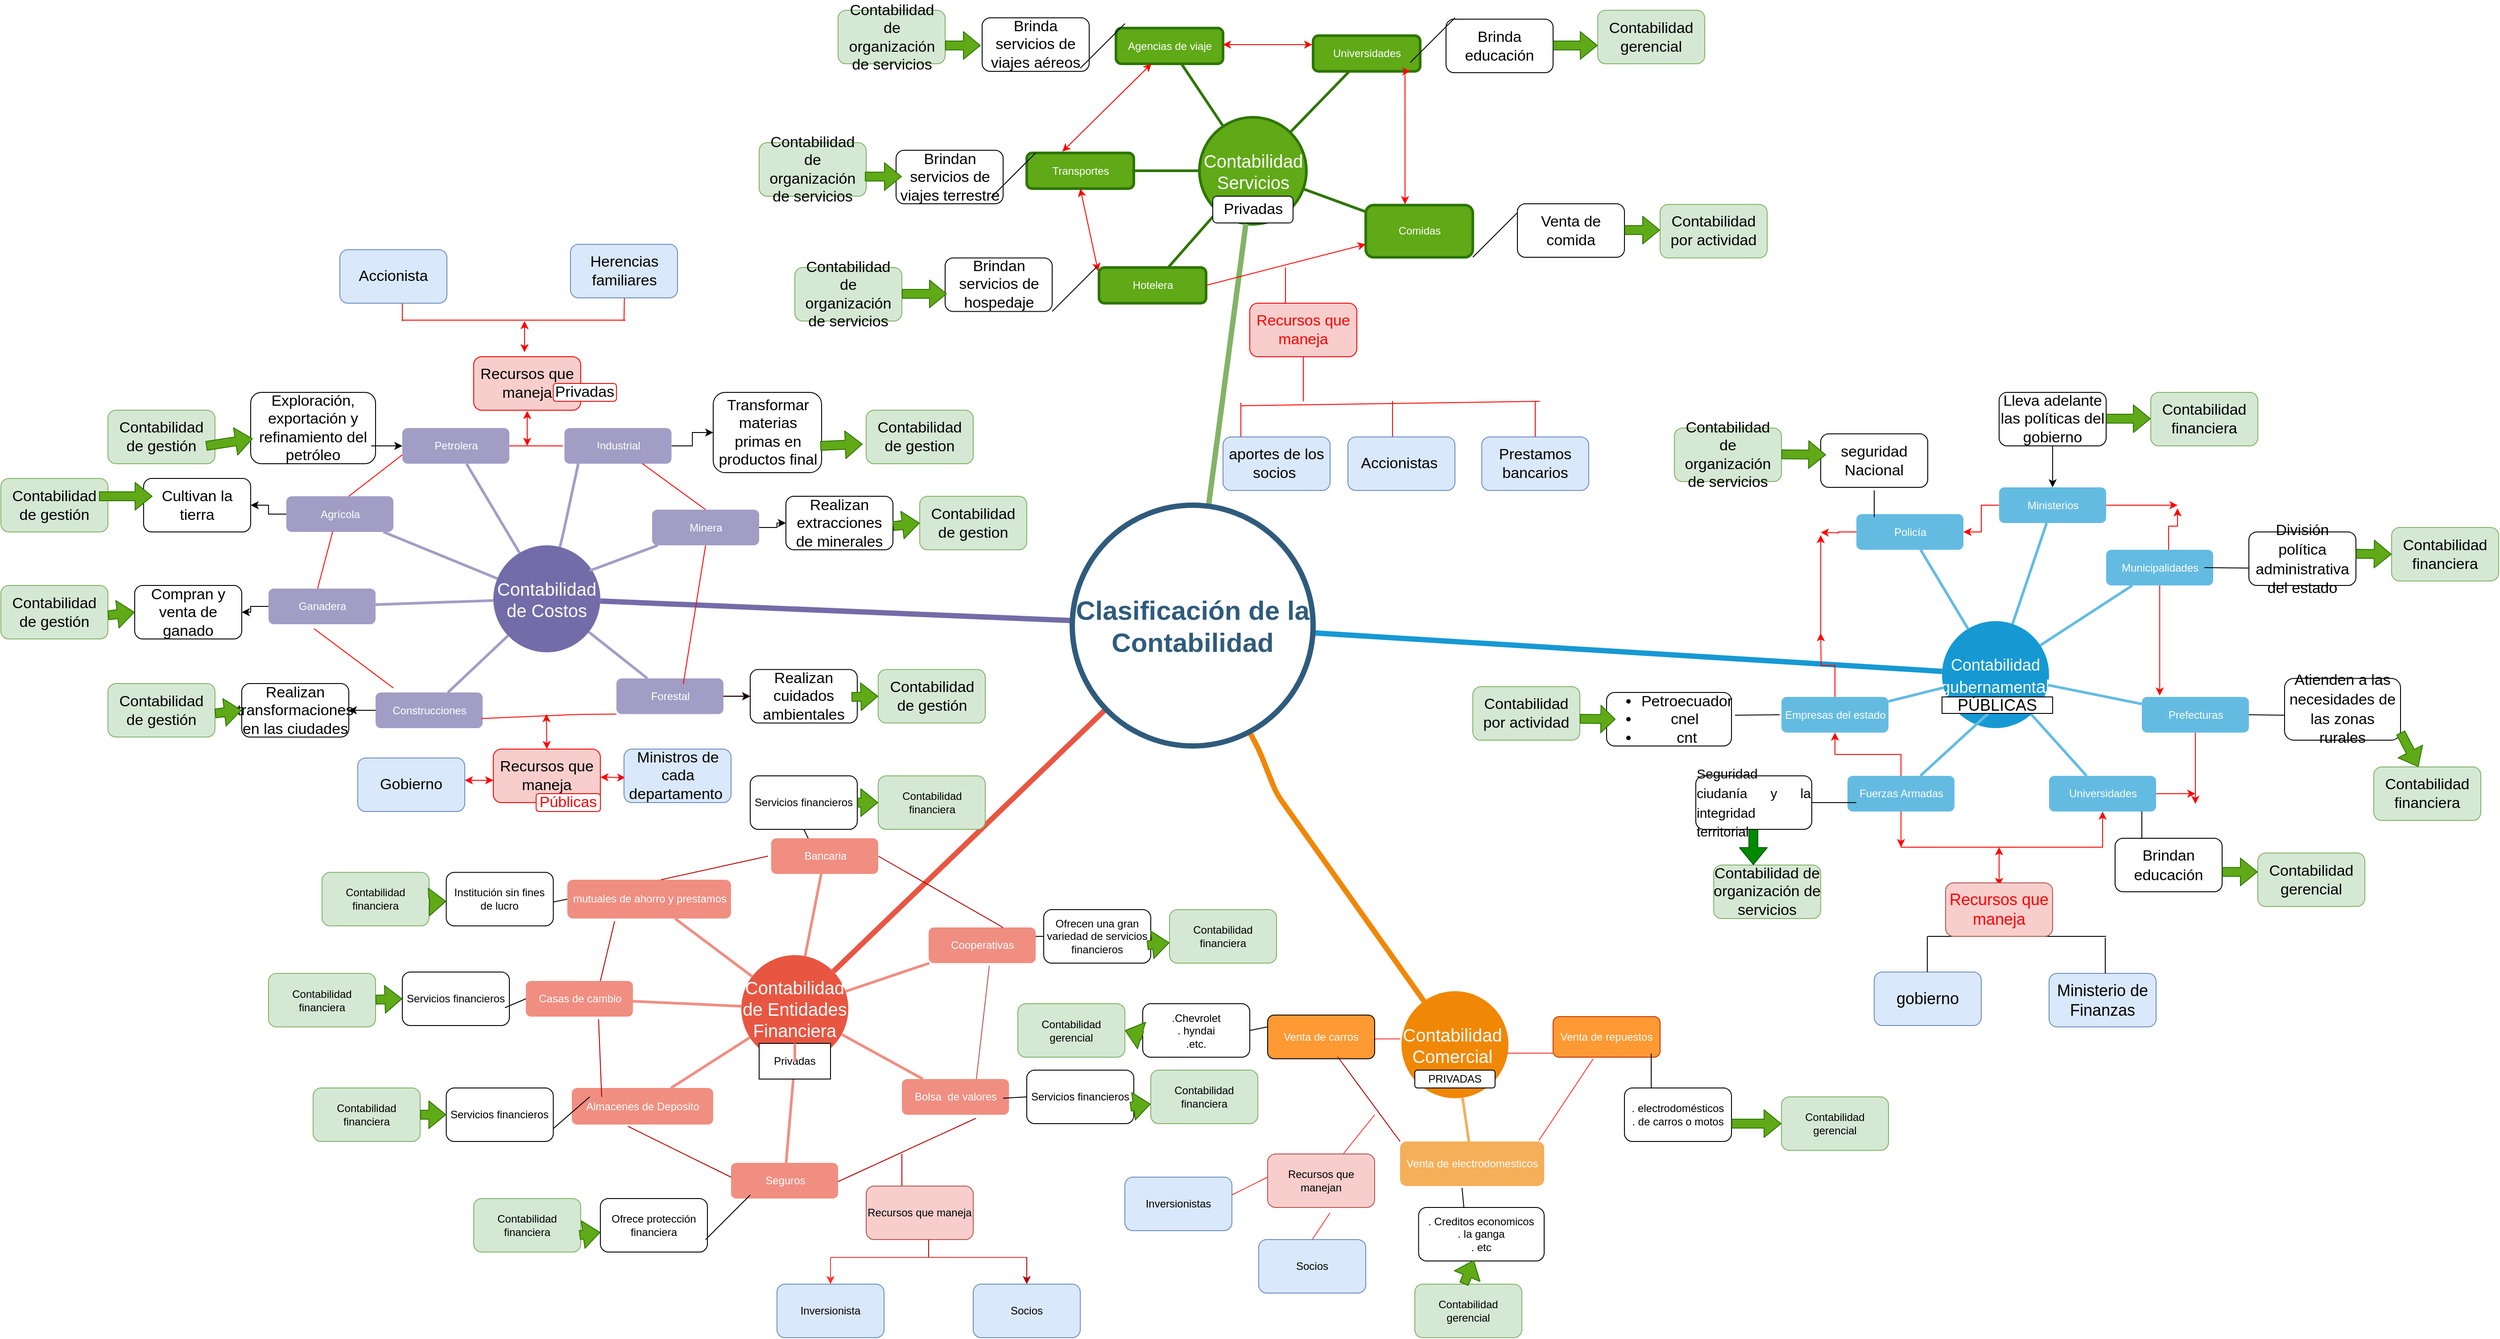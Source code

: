 <mxfile version="14.0.3" type="github">
  <diagram id="6a731a19-8d31-9384-78a2-239565b7b9f0" name="Page-1">
    <mxGraphModel dx="4641" dy="1928" grid="1" gridSize="10" guides="1" tooltips="1" connect="1" arrows="1" fold="1" page="1" pageScale="1" pageWidth="1169" pageHeight="827" background="#ffffff" math="0" shadow="0">
      <root>
        <mxCell id="0" />
        <mxCell id="1" parent="0" />
        <mxCell id="1351" value="Contabilidad&lt;br&gt;Servicios" style="ellipse;whiteSpace=wrap;html=1;shadow=0;fontFamily=Helvetica;fontSize=20;align=center;strokeWidth=3;fillColor=#60a917;strokeColor=#2D7600;fontColor=#ffffff;" parent="1" vertex="1">
          <mxGeometry x="1103.5" y="241.5" width="120" height="120" as="geometry" />
        </mxCell>
        <mxCell id="1353" value="&lt;font style=&quot;font-size: 18px&quot;&gt;Contabilidad gubernament&lt;/font&gt;al" style="ellipse;whiteSpace=wrap;html=1;shadow=0;fontFamily=Helvetica;fontSize=20;fontColor=#FFFFFF;align=center;strokeWidth=3;fillColor=#1699D3;strokeColor=none;" parent="1" vertex="1">
          <mxGeometry x="1936" y="806.5" width="120" height="120" as="geometry" />
        </mxCell>
        <mxCell id="1355" value="Contabilidad&amp;nbsp;&lt;br&gt;Comercial&amp;nbsp;" style="ellipse;whiteSpace=wrap;html=1;shadow=0;fontFamily=Helvetica;fontSize=20;fontColor=#FFFFFF;align=center;strokeWidth=3;fillColor=#F08705;strokeColor=none;" parent="1" vertex="1">
          <mxGeometry x="1330" y="1221.5" width="120" height="120" as="geometry" />
        </mxCell>
        <mxCell id="1356" value="Contabilidad de Entidades Financiera" style="ellipse;whiteSpace=wrap;html=1;shadow=0;fontFamily=Helvetica;fontSize=20;fontColor=#FFFFFF;align=center;strokeWidth=3;fillColor=#E85642;strokeColor=none;" parent="1" vertex="1">
          <mxGeometry x="590" y="1181" width="120" height="120" as="geometry" />
        </mxCell>
        <mxCell id="1357" value="Hotelera" style="rounded=1;fillColor=#60a917;strokeColor=#2D7600;strokeWidth=3;shadow=0;html=1;fontColor=#ffffff;" parent="1" vertex="1">
          <mxGeometry x="991" y="410" width="120" height="40" as="geometry" />
        </mxCell>
        <mxCell id="1360" style="endArrow=none;strokeWidth=6;strokeColor=#82b366;html=1;fillColor=#d5e8d4;" parent="1" source="1515" target="1351" edge="1">
          <mxGeometry relative="1" as="geometry" />
        </mxCell>
        <mxCell id="1362" style="endArrow=none;strokeWidth=6;strokeColor=#1699D3;html=1;" parent="1" source="1515" target="1353" edge="1">
          <mxGeometry relative="1" as="geometry" />
        </mxCell>
        <mxCell id="1363" style="endArrow=none;strokeWidth=6;strokeColor=#736CA8;html=1;" parent="1" source="1515" target="1516" edge="1">
          <mxGeometry relative="1" as="geometry" />
        </mxCell>
        <mxCell id="1365" value="" style="edgeStyle=none;endArrow=none;strokeWidth=6;strokeColor=#F08705;html=1;" parent="1" source="1515" target="1355" edge="1">
          <mxGeometry x="181" y="226.5" width="100" height="100" as="geometry">
            <mxPoint x="181" y="326.5" as="sourcePoint" />
            <mxPoint x="281" y="226.5" as="targetPoint" />
            <Array as="points">
              <mxPoint x="1170" y="950" />
              <mxPoint x="1190" y="1000" />
            </Array>
          </mxGeometry>
        </mxCell>
        <mxCell id="1366" value="" style="edgeStyle=none;endArrow=none;strokeWidth=6;strokeColor=#E85642;html=1;" parent="1" source="1515" target="1356" edge="1">
          <mxGeometry x="181" y="226.5" width="100" height="100" as="geometry">
            <mxPoint x="181" y="326.5" as="sourcePoint" />
            <mxPoint x="281" y="226.5" as="targetPoint" />
          </mxGeometry>
        </mxCell>
        <mxCell id="1389" value="Transportes" style="rounded=1;fillColor=#60a917;strokeColor=#2D7600;strokeWidth=3;shadow=0;html=1;fontColor=#ffffff;" parent="1" vertex="1">
          <mxGeometry x="910" y="281.5" width="120" height="40" as="geometry" />
        </mxCell>
        <mxCell id="1391" value="Agencias de viaje" style="rounded=1;fillColor=#60a917;strokeColor=#2D7600;strokeWidth=3;shadow=0;html=1;fontColor=#ffffff;" parent="1" vertex="1">
          <mxGeometry x="1010" y="141.5" width="120" height="40" as="geometry" />
        </mxCell>
        <mxCell id="1393" value="Universidades" style="rounded=1;fillColor=#60a917;strokeColor=#2D7600;strokeWidth=3;shadow=0;html=1;fontColor=#ffffff;" parent="1" vertex="1">
          <mxGeometry x="1231" y="150" width="120" height="40" as="geometry" />
        </mxCell>
        <mxCell id="1395" value="Comidas" style="rounded=1;fillColor=#60a917;strokeColor=#2D7600;strokeWidth=3;shadow=0;html=1;fontColor=#ffffff;" parent="1" vertex="1">
          <mxGeometry x="1290" y="340" width="120" height="58.5" as="geometry" />
        </mxCell>
        <mxCell id="1399" value="" style="edgeStyle=none;endArrow=none;strokeWidth=3;strokeColor=#2D7600;html=1;fillColor=#60a917;" parent="1" source="1351" target="1357" edge="1">
          <mxGeometry x="3.5" y="21.5" width="100" height="100" as="geometry">
            <mxPoint x="3.5" y="121.5" as="sourcePoint" />
            <mxPoint x="103.5" y="21.5" as="targetPoint" />
          </mxGeometry>
        </mxCell>
        <mxCell id="1401" value="" style="edgeStyle=none;endArrow=none;strokeWidth=3;strokeColor=#2D7600;html=1;fillColor=#60a917;" parent="1" source="1351" target="1389" edge="1">
          <mxGeometry x="3.5" y="21.5" width="100" height="100" as="geometry">
            <mxPoint x="3.5" y="121.5" as="sourcePoint" />
            <mxPoint x="103.5" y="21.5" as="targetPoint" />
          </mxGeometry>
        </mxCell>
        <mxCell id="1403" value="" style="edgeStyle=none;endArrow=none;strokeWidth=3;strokeColor=#2D7600;html=1;fillColor=#60a917;" parent="1" source="1351" target="1391" edge="1">
          <mxGeometry x="3.5" y="21.5" width="100" height="100" as="geometry">
            <mxPoint x="3.5" y="121.5" as="sourcePoint" />
            <mxPoint x="103.5" y="21.5" as="targetPoint" />
          </mxGeometry>
        </mxCell>
        <mxCell id="1405" value="" style="edgeStyle=none;endArrow=none;strokeWidth=3;strokeColor=#2D7600;html=1;fillColor=#60a917;" parent="1" source="1351" target="1393" edge="1">
          <mxGeometry x="3.5" y="21.5" width="100" height="100" as="geometry">
            <mxPoint x="3.5" y="121.5" as="sourcePoint" />
            <mxPoint x="103.5" y="21.5" as="targetPoint" />
          </mxGeometry>
        </mxCell>
        <mxCell id="1407" value="" style="edgeStyle=none;endArrow=none;strokeWidth=3;strokeColor=#2D7600;html=1;fillColor=#60a917;" parent="1" source="1351" target="1395" edge="1">
          <mxGeometry x="3.5" y="21.5" width="100" height="100" as="geometry">
            <mxPoint x="3.5" y="121.5" as="sourcePoint" />
            <mxPoint x="103.5" y="21.5" as="targetPoint" />
          </mxGeometry>
        </mxCell>
        <mxCell id="N-JNO2pC3MTRMVF4ANTs-1576" value="" style="edgeStyle=orthogonalEdgeStyle;rounded=0;orthogonalLoop=1;jettySize=auto;html=1;fontSize=18;strokeColor=#FF0000;" parent="1" edge="1">
          <mxGeometry relative="1" as="geometry">
            <mxPoint x="1800" y="821.5" as="sourcePoint" />
            <mxPoint x="1800" y="710" as="targetPoint" />
          </mxGeometry>
        </mxCell>
        <mxCell id="N-JNO2pC3MTRMVF4ANTs-1578" value="" style="edgeStyle=orthogonalEdgeStyle;rounded=0;orthogonalLoop=1;jettySize=auto;html=1;fontSize=18;strokeColor=#FF0000;" parent="1" source="1436" edge="1">
          <mxGeometry relative="1" as="geometry">
            <mxPoint x="1800" y="707" as="targetPoint" />
          </mxGeometry>
        </mxCell>
        <mxCell id="1436" value="Policía" style="rounded=1;fillColor=#64BBE2;strokeColor=none;strokeWidth=3;shadow=0;html=1;fontColor=#FFFFFF;" parent="1" vertex="1">
          <mxGeometry x="1840" y="686.5" width="120" height="40" as="geometry" />
        </mxCell>
        <mxCell id="N-JNO2pC3MTRMVF4ANTs-1572" value="" style="edgeStyle=orthogonalEdgeStyle;rounded=0;orthogonalLoop=1;jettySize=auto;html=1;fontSize=18;strokeColor=#FF0000;" parent="1" source="1437" edge="1">
          <mxGeometry relative="1" as="geometry">
            <mxPoint x="2200" y="676.5" as="targetPoint" />
          </mxGeometry>
        </mxCell>
        <mxCell id="N-JNO2pC3MTRMVF4ANTs-1579" value="" style="edgeStyle=orthogonalEdgeStyle;rounded=0;orthogonalLoop=1;jettySize=auto;html=1;fontSize=18;strokeColor=#FF0000;" parent="1" source="1437" target="1436" edge="1">
          <mxGeometry relative="1" as="geometry" />
        </mxCell>
        <mxCell id="1437" value="Ministerios" style="rounded=1;fillColor=#64BBE2;strokeColor=none;strokeWidth=3;shadow=0;html=1;fontColor=#FFFFFF;" parent="1" vertex="1">
          <mxGeometry x="2000" y="656.5" width="120" height="40" as="geometry" />
        </mxCell>
        <mxCell id="N-JNO2pC3MTRMVF4ANTs-1570" value="" style="edgeStyle=orthogonalEdgeStyle;rounded=0;orthogonalLoop=1;jettySize=auto;html=1;fontSize=18;entryX=0.167;entryY=-0.037;entryDx=0;entryDy=0;entryPerimeter=0;strokeColor=#FF0000;" parent="1" source="1439" target="1442" edge="1">
          <mxGeometry relative="1" as="geometry">
            <mxPoint x="2180" y="846.5" as="targetPoint" />
          </mxGeometry>
        </mxCell>
        <mxCell id="N-JNO2pC3MTRMVF4ANTs-1574" value="" style="edgeStyle=orthogonalEdgeStyle;rounded=0;orthogonalLoop=1;jettySize=auto;html=1;fontSize=18;strokeColor=#FF0000;" parent="1" source="1439" edge="1">
          <mxGeometry relative="1" as="geometry">
            <mxPoint x="2200" y="680" as="targetPoint" />
            <Array as="points">
              <mxPoint x="2190" y="700" />
            </Array>
          </mxGeometry>
        </mxCell>
        <mxCell id="1439" value="Municipalidades" style="rounded=1;fillColor=#64BBE2;strokeColor=none;strokeWidth=3;shadow=0;html=1;fontColor=#FFFFFF;" parent="1" vertex="1">
          <mxGeometry x="2120" y="726.5" width="120" height="40" as="geometry" />
        </mxCell>
        <mxCell id="N-JNO2pC3MTRMVF4ANTs-1566" value="" style="edgeStyle=orthogonalEdgeStyle;rounded=0;orthogonalLoop=1;jettySize=auto;html=1;fontSize=18;strokeColor=#FF0000;" parent="1" source="1442" edge="1">
          <mxGeometry relative="1" as="geometry">
            <mxPoint x="2220" y="1011.5" as="targetPoint" />
          </mxGeometry>
        </mxCell>
        <mxCell id="1442" value="Prefecturas" style="rounded=1;fillColor=#64BBE2;strokeColor=none;strokeWidth=3;shadow=0;html=1;fontColor=#FFFFFF;" parent="1" vertex="1">
          <mxGeometry x="2160" y="891.5" width="120" height="40" as="geometry" />
        </mxCell>
        <mxCell id="N-JNO2pC3MTRMVF4ANTs-1564" value="" style="edgeStyle=orthogonalEdgeStyle;rounded=0;orthogonalLoop=1;jettySize=auto;html=1;fontSize=18;strokeColor=#FF0000;" parent="1" source="1443" edge="1">
          <mxGeometry relative="1" as="geometry">
            <mxPoint x="2220" y="1000" as="targetPoint" />
          </mxGeometry>
        </mxCell>
        <mxCell id="1443" value="Universidades" style="rounded=1;fillColor=#64BBE2;strokeColor=none;strokeWidth=3;shadow=0;html=1;fontColor=#FFFFFF;" parent="1" vertex="1">
          <mxGeometry x="2056" y="980" width="120" height="40" as="geometry" />
        </mxCell>
        <mxCell id="N-JNO2pC3MTRMVF4ANTs-1559" value="" style="edgeStyle=orthogonalEdgeStyle;rounded=0;orthogonalLoop=1;jettySize=auto;html=1;fontSize=18;strokeColor=#FF0000;" parent="1" source="1444" target="1445" edge="1">
          <mxGeometry relative="1" as="geometry">
            <Array as="points">
              <mxPoint x="1890" y="956" />
              <mxPoint x="1816" y="956" />
            </Array>
          </mxGeometry>
        </mxCell>
        <mxCell id="N-JNO2pC3MTRMVF4ANTs-1562" value="" style="edgeStyle=orthogonalEdgeStyle;rounded=0;orthogonalLoop=1;jettySize=auto;html=1;fontSize=18;fontColor=#FF0000;fillColor=#f8cecc;strokeColor=#FF0000;" parent="1" source="1444" target="1443" edge="1">
          <mxGeometry relative="1" as="geometry">
            <Array as="points">
              <mxPoint x="1890" y="1060" />
              <mxPoint x="2116" y="1060" />
            </Array>
          </mxGeometry>
        </mxCell>
        <mxCell id="N-JNO2pC3MTRMVF4ANTs-1604" style="edgeStyle=orthogonalEdgeStyle;rounded=0;orthogonalLoop=1;jettySize=auto;html=1;exitX=0.5;exitY=1;exitDx=0;exitDy=0;fontSize=18;strokeColor=#FF0000;" parent="1" source="1444" edge="1">
          <mxGeometry relative="1" as="geometry">
            <mxPoint x="1890" y="1060" as="targetPoint" />
          </mxGeometry>
        </mxCell>
        <mxCell id="1444" value="Fuerzas Armadas" style="rounded=1;fillColor=#64BBE2;strokeColor=none;strokeWidth=3;shadow=0;html=1;fontColor=#FFFFFF;" parent="1" vertex="1">
          <mxGeometry x="1830" y="980" width="120" height="40" as="geometry" />
        </mxCell>
        <mxCell id="N-JNO2pC3MTRMVF4ANTs-1560" value="" style="edgeStyle=orthogonalEdgeStyle;rounded=0;orthogonalLoop=1;jettySize=auto;html=1;fontSize=18;strokeColor=#FF0000;" parent="1" source="1445" edge="1">
          <mxGeometry relative="1" as="geometry">
            <mxPoint x="1800" y="820" as="targetPoint" />
          </mxGeometry>
        </mxCell>
        <mxCell id="1445" value="Empresas del estado" style="rounded=1;fillColor=#64BBE2;strokeColor=none;strokeWidth=3;shadow=0;html=1;fontColor=#FFFFFF;" parent="1" vertex="1">
          <mxGeometry x="1756" y="891.5" width="120" height="40" as="geometry" />
        </mxCell>
        <mxCell id="1447" value="" style="edgeStyle=none;endArrow=none;strokeWidth=3;strokeColor=#64BBE2;html=1;" parent="1" source="1353" target="1436" edge="1">
          <mxGeometry x="-24" y="196.5" width="100" height="100" as="geometry">
            <mxPoint x="-24" y="296.5" as="sourcePoint" />
            <mxPoint x="76" y="196.5" as="targetPoint" />
          </mxGeometry>
        </mxCell>
        <mxCell id="1448" value="" style="edgeStyle=none;endArrow=none;strokeWidth=3;strokeColor=#64BBE2;html=1;" parent="1" source="1353" target="1437" edge="1">
          <mxGeometry x="-24" y="196.5" width="100" height="100" as="geometry">
            <mxPoint x="-24" y="296.5" as="sourcePoint" />
            <mxPoint x="76" y="196.5" as="targetPoint" />
          </mxGeometry>
        </mxCell>
        <mxCell id="1450" value="" style="edgeStyle=none;endArrow=none;strokeWidth=3;strokeColor=#64BBE2;html=1;" parent="1" source="1353" target="1439" edge="1">
          <mxGeometry x="-24" y="196.5" width="100" height="100" as="geometry">
            <mxPoint x="-24" y="296.5" as="sourcePoint" />
            <mxPoint x="76" y="196.5" as="targetPoint" />
          </mxGeometry>
        </mxCell>
        <mxCell id="1452" value="" style="edgeStyle=none;endArrow=none;strokeWidth=3;strokeColor=#64BBE2;html=1;" parent="1" source="1353" target="1442" edge="1">
          <mxGeometry x="-24" y="196.5" width="100" height="100" as="geometry">
            <mxPoint x="-24" y="296.5" as="sourcePoint" />
            <mxPoint x="76" y="196.5" as="targetPoint" />
          </mxGeometry>
        </mxCell>
        <mxCell id="1454" value="" style="edgeStyle=none;endArrow=none;strokeWidth=3;strokeColor=#64BBE2;html=1;" parent="1" source="1353" target="1443" edge="1">
          <mxGeometry x="-24" y="196.5" width="100" height="100" as="geometry">
            <mxPoint x="-24" y="296.5" as="sourcePoint" />
            <mxPoint x="76" y="196.5" as="targetPoint" />
          </mxGeometry>
        </mxCell>
        <mxCell id="1455" value="" style="edgeStyle=none;endArrow=none;strokeWidth=3;strokeColor=#64BBE2;html=1;" parent="1" source="N-JNO2pC3MTRMVF4ANTs-1557" target="1444" edge="1">
          <mxGeometry x="-24" y="196.5" width="100" height="100" as="geometry">
            <mxPoint x="-24" y="296.5" as="sourcePoint" />
            <mxPoint x="76" y="196.5" as="targetPoint" />
          </mxGeometry>
        </mxCell>
        <mxCell id="1456" value="" style="edgeStyle=none;endArrow=none;strokeWidth=3;strokeColor=#64BBE2;html=1;" parent="1" source="1353" target="1445" edge="1">
          <mxGeometry x="-24" y="196.5" width="100" height="100" as="geometry">
            <mxPoint x="-24" y="296.5" as="sourcePoint" />
            <mxPoint x="76" y="196.5" as="targetPoint" />
          </mxGeometry>
        </mxCell>
        <mxCell id="1472" value="Venta de electrodomesticos" style="rounded=1;fillColor=#f5af58;strokeColor=none;strokeWidth=3;shadow=0;html=1;fontColor=#FFFFFF;" parent="1" vertex="1">
          <mxGeometry x="1328.5" y="1390" width="161.5" height="50" as="geometry" />
        </mxCell>
        <mxCell id="1484" value="" style="edgeStyle=none;endArrow=none;strokeWidth=3;strokeColor=#F5AF58;html=1;" parent="1" source="1355" target="1472" edge="1">
          <mxGeometry x="243.5" y="39" width="100" height="100" as="geometry">
            <mxPoint x="243.5" y="139" as="sourcePoint" />
            <mxPoint x="343.5" y="39" as="targetPoint" />
          </mxGeometry>
        </mxCell>
        <mxCell id="1490" value="Bancaria" style="rounded=1;fillColor=#f08e81;strokeColor=none;strokeWidth=3;shadow=0;html=1;fontColor=#FFFFFF;" parent="1" vertex="1">
          <mxGeometry x="623.5" y="1050" width="120" height="40" as="geometry" />
        </mxCell>
        <mxCell id="1492" value="mutuales de ahorro y prestamos" style="rounded=1;fillColor=#f08e81;strokeColor=none;strokeWidth=3;shadow=0;html=1;fontColor=#FFFFFF;" parent="1" vertex="1">
          <mxGeometry x="395" y="1096.5" width="183.5" height="43.5" as="geometry" />
        </mxCell>
        <mxCell id="1494" value="Casas de cambio" style="rounded=1;fillColor=#f08e81;strokeColor=none;strokeWidth=3;shadow=0;html=1;fontColor=#FFFFFF;" parent="1" vertex="1">
          <mxGeometry x="348.5" y="1210" width="120" height="40" as="geometry" />
        </mxCell>
        <mxCell id="1496" value="Almacenes de Deposito" style="rounded=1;fillColor=#f08e81;strokeColor=none;strokeWidth=3;shadow=0;html=1;fontColor=#FFFFFF;" parent="1" vertex="1">
          <mxGeometry x="400" y="1330" width="158.5" height="41" as="geometry" />
        </mxCell>
        <mxCell id="1498" value="Seguros" style="rounded=1;fillColor=#f08e81;strokeColor=none;strokeWidth=3;shadow=0;html=1;fontColor=#FFFFFF;" parent="1" vertex="1">
          <mxGeometry x="578.5" y="1414" width="120" height="40" as="geometry" />
        </mxCell>
        <mxCell id="1500" value="Bolsa&amp;nbsp; de valores" style="rounded=1;fillColor=#f08e81;strokeColor=none;strokeWidth=3;shadow=0;html=1;fontColor=#FFFFFF;" parent="1" vertex="1">
          <mxGeometry x="770" y="1320" width="120" height="40" as="geometry" />
        </mxCell>
        <mxCell id="1501" value="Cooperativas" style="rounded=1;fillColor=#f08e81;strokeColor=none;strokeWidth=3;shadow=0;html=1;fontColor=#FFFFFF;" parent="1" vertex="1">
          <mxGeometry x="800" y="1150" width="120" height="40" as="geometry" />
        </mxCell>
        <mxCell id="1502" value="" style="edgeStyle=none;endArrow=none;strokeWidth=3;strokeColor=#F08E81;html=1;" parent="1" source="1356" target="1501" edge="1">
          <mxGeometry x="188.5" y="51.5" width="100" height="100" as="geometry">
            <mxPoint x="188.5" y="151.5" as="sourcePoint" />
            <mxPoint x="288.5" y="51.5" as="targetPoint" />
          </mxGeometry>
        </mxCell>
        <mxCell id="1503" value="" style="edgeStyle=none;endArrow=none;strokeWidth=3;strokeColor=#F08E81;html=1;" parent="1" source="1356" target="1490" edge="1">
          <mxGeometry x="188.5" y="51.5" width="100" height="100" as="geometry">
            <mxPoint x="188.5" y="151.5" as="sourcePoint" />
            <mxPoint x="288.5" y="51.5" as="targetPoint" />
          </mxGeometry>
        </mxCell>
        <mxCell id="1505" value="" style="edgeStyle=none;endArrow=none;strokeWidth=3;strokeColor=#F08E81;html=1;" parent="1" source="1356" target="1492" edge="1">
          <mxGeometry x="188.5" y="51.5" width="100" height="100" as="geometry">
            <mxPoint x="188.5" y="151.5" as="sourcePoint" />
            <mxPoint x="288.5" y="51.5" as="targetPoint" />
          </mxGeometry>
        </mxCell>
        <mxCell id="1507" value="" style="edgeStyle=none;endArrow=none;strokeWidth=3;strokeColor=#F08E81;html=1;" parent="1" source="1356" target="1494" edge="1">
          <mxGeometry x="188.5" y="51.5" width="100" height="100" as="geometry">
            <mxPoint x="188.5" y="151.5" as="sourcePoint" />
            <mxPoint x="288.5" y="51.5" as="targetPoint" />
          </mxGeometry>
        </mxCell>
        <mxCell id="1509" value="" style="edgeStyle=none;endArrow=none;strokeWidth=3;strokeColor=#F08E81;html=1;" parent="1" source="1356" target="1496" edge="1">
          <mxGeometry x="188.5" y="51.5" width="100" height="100" as="geometry">
            <mxPoint x="188.5" y="151.5" as="sourcePoint" />
            <mxPoint x="288.5" y="51.5" as="targetPoint" />
          </mxGeometry>
        </mxCell>
        <mxCell id="1511" value="" style="edgeStyle=none;endArrow=none;strokeWidth=3;strokeColor=#F08E81;html=1;" parent="1" source="chTo4Mj3HIYdm4lgTU9v-1552" target="1498" edge="1">
          <mxGeometry x="188.5" y="51.5" width="100" height="100" as="geometry">
            <mxPoint x="188.5" y="151.5" as="sourcePoint" />
            <mxPoint x="288.5" y="51.5" as="targetPoint" />
          </mxGeometry>
        </mxCell>
        <mxCell id="1513" value="" style="edgeStyle=none;endArrow=none;strokeWidth=3;strokeColor=#F08E81;html=1;" parent="1" source="1356" target="1500" edge="1">
          <mxGeometry x="188.5" y="51.5" width="100" height="100" as="geometry">
            <mxPoint x="188.5" y="151.5" as="sourcePoint" />
            <mxPoint x="288.5" y="51.5" as="targetPoint" />
          </mxGeometry>
        </mxCell>
        <mxCell id="1514" style="edgeStyle=orthogonalEdgeStyle;rounded=0;html=1;exitX=0.75;exitY=0;entryX=0.75;entryY=0;startArrow=none;startFill=0;endArrow=block;endFill=1;jettySize=auto;orthogonalLoop=1;strokeColor=#12aab5;strokeWidth=6;fontSize=20;fontColor=#2F5B7C;" parent="1" edge="1">
          <mxGeometry relative="1" as="geometry">
            <mxPoint x="1611" y="371.5" as="sourcePoint" />
            <mxPoint x="1611" y="371.5" as="targetPoint" />
          </mxGeometry>
        </mxCell>
        <mxCell id="1515" value="Clasificación de la Contabilidad" style="ellipse;whiteSpace=wrap;html=1;shadow=0;fontFamily=Helvetica;fontSize=30;fontColor=#2F5B7C;align=center;strokeColor=#2F5B7C;strokeWidth=6;fillColor=#FFFFFF;fontStyle=1;gradientColor=none;" parent="1" vertex="1">
          <mxGeometry x="961" y="676.5" width="270" height="270" as="geometry" />
        </mxCell>
        <mxCell id="1516" value="Contabilidad de Costos" style="ellipse;whiteSpace=wrap;html=1;shadow=0;fontFamily=Helvetica;fontSize=20;fontColor=#FFFFFF;align=center;strokeWidth=3;fillColor=#736ca8;strokeColor=none;" parent="1" vertex="1">
          <mxGeometry x="312" y="721.5" width="120" height="120" as="geometry" />
        </mxCell>
        <mxCell id="1517" value="Petrolera" style="rounded=1;fillColor=#a29dc5;strokeColor=none;strokeWidth=3;shadow=0;html=1;fontColor=#FFFFFF;" parent="1" vertex="1">
          <mxGeometry x="210" y="590" width="120" height="40" as="geometry" />
        </mxCell>
        <mxCell id="N-JNO2pC3MTRMVF4ANTs-1717" value="" style="edgeStyle=orthogonalEdgeStyle;rounded=0;orthogonalLoop=1;jettySize=auto;html=1;labelBackgroundColor=#009900;fontSize=17;fontColor=#FF0000;" parent="1" source="1518" target="N-JNO2pC3MTRMVF4ANTs-1716" edge="1">
          <mxGeometry relative="1" as="geometry" />
        </mxCell>
        <mxCell id="1518" value="Industrial" style="rounded=1;fillColor=#a29dc5;strokeColor=none;strokeWidth=3;shadow=0;html=1;fontColor=#FFFFFF;" parent="1" vertex="1">
          <mxGeometry x="391.75" y="590" width="120" height="40" as="geometry" />
        </mxCell>
        <mxCell id="N-JNO2pC3MTRMVF4ANTs-1718" value="" style="edgeStyle=orthogonalEdgeStyle;rounded=0;orthogonalLoop=1;jettySize=auto;html=1;labelBackgroundColor=#009900;fontSize=17;fontColor=#FF0000;" parent="1" source="1519" target="N-JNO2pC3MTRMVF4ANTs-1714" edge="1">
          <mxGeometry relative="1" as="geometry" />
        </mxCell>
        <mxCell id="1519" value="Minera" style="rounded=1;fillColor=#a29dc5;strokeColor=none;strokeWidth=3;shadow=0;html=1;fontColor=#FFFFFF;" parent="1" vertex="1">
          <mxGeometry x="490" y="681.5" width="120" height="40" as="geometry" />
        </mxCell>
        <mxCell id="N-JNO2pC3MTRMVF4ANTs-1722" value="" style="edgeStyle=orthogonalEdgeStyle;rounded=0;orthogonalLoop=1;jettySize=auto;html=1;labelBackgroundColor=#009900;fontSize=17;fontColor=#FF0000;" parent="1" source="1522" target="N-JNO2pC3MTRMVF4ANTs-1706" edge="1">
          <mxGeometry relative="1" as="geometry" />
        </mxCell>
        <mxCell id="1522" value="Agrícola" style="rounded=1;fillColor=#a29dc5;strokeColor=none;strokeWidth=3;shadow=0;html=1;fontColor=#FFFFFF;" parent="1" vertex="1">
          <mxGeometry x="80" y="666.5" width="120" height="40" as="geometry" />
        </mxCell>
        <mxCell id="N-JNO2pC3MTRMVF4ANTs-1719" value="" style="edgeStyle=orthogonalEdgeStyle;rounded=0;orthogonalLoop=1;jettySize=auto;html=1;labelBackgroundColor=#009900;strokeColor=#FF0000;fontSize=17;fontColor=#FF0000;" parent="1" source="1526" target="N-JNO2pC3MTRMVF4ANTs-1712" edge="1">
          <mxGeometry relative="1" as="geometry" />
        </mxCell>
        <mxCell id="N-JNO2pC3MTRMVF4ANTs-1733" value="" style="edgeStyle=orthogonalEdgeStyle;rounded=0;orthogonalLoop=1;jettySize=auto;html=1;labelBackgroundColor=#009900;fontSize=17;fontColor=#FF0000;" parent="1" source="1526" target="N-JNO2pC3MTRMVF4ANTs-1712" edge="1">
          <mxGeometry relative="1" as="geometry" />
        </mxCell>
        <mxCell id="1526" value="Forestal" style="rounded=1;fillColor=#a29dc5;strokeColor=none;strokeWidth=3;shadow=0;html=1;fontColor=#FFFFFF;" parent="1" vertex="1">
          <mxGeometry x="450" y="870.75" width="120" height="40" as="geometry" />
        </mxCell>
        <mxCell id="N-JNO2pC3MTRMVF4ANTs-1720" value="" style="edgeStyle=orthogonalEdgeStyle;rounded=0;orthogonalLoop=1;jettySize=auto;html=1;labelBackgroundColor=#009900;fontSize=17;fontColor=#FF0000;" parent="1" source="1527" target="N-JNO2pC3MTRMVF4ANTs-1710" edge="1">
          <mxGeometry relative="1" as="geometry" />
        </mxCell>
        <mxCell id="1527" value="Construcciones" style="rounded=1;fillColor=#a29dc5;strokeColor=none;strokeWidth=3;shadow=0;html=1;fontColor=#FFFFFF;" parent="1" vertex="1">
          <mxGeometry x="180" y="886.5" width="120" height="40" as="geometry" />
        </mxCell>
        <mxCell id="1528" value="" style="edgeStyle=none;endArrow=none;strokeWidth=3;strokeColor=#A29DC5;html=1;" parent="1" source="1516" target="1517" edge="1">
          <mxGeometry x="-1498" y="-303.5" width="100" height="100" as="geometry">
            <mxPoint x="-1498" y="-203.5" as="sourcePoint" />
            <mxPoint x="-1398" y="-303.5" as="targetPoint" />
          </mxGeometry>
        </mxCell>
        <mxCell id="N-JNO2pC3MTRMVF4ANTs-1721" value="" style="edgeStyle=orthogonalEdgeStyle;rounded=0;orthogonalLoop=1;jettySize=auto;html=1;labelBackgroundColor=#009900;fontSize=17;fontColor=#FF0000;" parent="1" source="1529" target="N-JNO2pC3MTRMVF4ANTs-1708" edge="1">
          <mxGeometry relative="1" as="geometry" />
        </mxCell>
        <mxCell id="1529" value="Ganadera" style="rounded=1;fillColor=#a29dc5;strokeColor=none;strokeWidth=3;shadow=0;html=1;fontColor=#FFFFFF;" parent="1" vertex="1">
          <mxGeometry x="60" y="770" width="120" height="40" as="geometry" />
        </mxCell>
        <mxCell id="1530" value="" style="edgeStyle=none;endArrow=none;strokeWidth=3;strokeColor=#A29DC5;html=1;entryX=0.75;entryY=1;entryDx=0;entryDy=0;" parent="1" source="1516" target="1518" edge="1">
          <mxGeometry x="-1498" y="-303.5" width="100" height="100" as="geometry">
            <mxPoint x="-1498" y="-203.5" as="sourcePoint" />
            <mxPoint x="-1398" y="-303.5" as="targetPoint" />
            <Array as="points">
              <mxPoint x="390" y="710" />
              <mxPoint x="410" y="617" />
              <mxPoint x="390" y="602" />
            </Array>
          </mxGeometry>
        </mxCell>
        <mxCell id="1531" value="" style="edgeStyle=none;endArrow=none;strokeWidth=3;strokeColor=#A29DC5;html=1;" parent="1" source="1516" target="1519" edge="1">
          <mxGeometry x="-1498" y="-303.5" width="100" height="100" as="geometry">
            <mxPoint x="-1498" y="-203.5" as="sourcePoint" />
            <mxPoint x="-1398" y="-303.5" as="targetPoint" />
            <Array as="points">
              <mxPoint x="420" y="750" />
            </Array>
          </mxGeometry>
        </mxCell>
        <mxCell id="1534" value="" style="edgeStyle=none;endArrow=none;strokeWidth=3;strokeColor=#A29DC5;html=1;" parent="1" source="1516" target="1522" edge="1">
          <mxGeometry x="-1498" y="-303.5" width="100" height="100" as="geometry">
            <mxPoint x="-1498" y="-203.5" as="sourcePoint" />
            <mxPoint x="-1398" y="-303.5" as="targetPoint" />
          </mxGeometry>
        </mxCell>
        <mxCell id="1538" value="" style="edgeStyle=none;endArrow=none;strokeWidth=3;strokeColor=#A29DC5;html=1;" parent="1" source="1516" target="1526" edge="1">
          <mxGeometry x="-1498" y="-303.5" width="100" height="100" as="geometry">
            <mxPoint x="-1498" y="-203.5" as="sourcePoint" />
            <mxPoint x="-1398" y="-303.5" as="targetPoint" />
          </mxGeometry>
        </mxCell>
        <mxCell id="1539" value="" style="edgeStyle=none;endArrow=none;strokeWidth=3;strokeColor=#A29DC5;html=1;" parent="1" source="1516" target="1527" edge="1">
          <mxGeometry x="-1498" y="-303.5" width="100" height="100" as="geometry">
            <mxPoint x="-1498" y="-203.5" as="sourcePoint" />
            <mxPoint x="-1398" y="-303.5" as="targetPoint" />
          </mxGeometry>
        </mxCell>
        <mxCell id="1540" value="" style="edgeStyle=none;endArrow=none;strokeWidth=3;strokeColor=#A29DC5;html=1;" parent="1" source="1516" target="1529" edge="1">
          <mxGeometry x="-1498" y="-303.5" width="100" height="100" as="geometry">
            <mxPoint x="-1498" y="-203.5" as="sourcePoint" />
            <mxPoint x="-1398" y="-303.5" as="targetPoint" />
          </mxGeometry>
        </mxCell>
        <mxCell id="1542" style="edgeStyle=none;rounded=0;html=1;exitX=0.5;exitY=1;endArrow=none;endFill=0;jettySize=auto;orthogonalLoop=1;strokeColor=#736CA8;strokeWidth=2;fillColor=#64bbe2;fontSize=20;fontColor=#23445D;" parent="1" source="1529" target="1529" edge="1">
          <mxGeometry relative="1" as="geometry" />
        </mxCell>
        <mxCell id="N-JNO2pC3MTRMVF4ANTs-1557" value="PÚBLICAS" style="rounded=0;whiteSpace=wrap;html=1;fontSize=18;" parent="1" vertex="1">
          <mxGeometry x="1936" y="891.5" width="124" height="18.5" as="geometry" />
        </mxCell>
        <mxCell id="N-JNO2pC3MTRMVF4ANTs-1582" value="" style="endArrow=classic;startArrow=classic;html=1;fontSize=18;fillColor=#0050ef;strokeColor=#FF0000;" parent="1" edge="1">
          <mxGeometry width="50" height="50" relative="1" as="geometry">
            <mxPoint x="2000" y="1103.5" as="sourcePoint" />
            <mxPoint x="2000" y="1060" as="targetPoint" />
            <Array as="points">
              <mxPoint x="2000" y="1060" />
            </Array>
          </mxGeometry>
        </mxCell>
        <mxCell id="N-JNO2pC3MTRMVF4ANTs-1584" value="gobierno" style="rounded=1;whiteSpace=wrap;html=1;fontSize=18;fillColor=#dae8fc;strokeColor=#6c8ebf;" parent="1" vertex="1">
          <mxGeometry x="1860" y="1200" width="120" height="60" as="geometry" />
        </mxCell>
        <mxCell id="N-JNO2pC3MTRMVF4ANTs-1585" value="Ministerio de Finanzas" style="rounded=1;whiteSpace=wrap;html=1;fontSize=18;fillColor=#dae8fc;strokeColor=#6c8ebf;" parent="1" vertex="1">
          <mxGeometry x="2056" y="1201.5" width="120" height="60" as="geometry" />
        </mxCell>
        <mxCell id="N-JNO2pC3MTRMVF4ANTs-1586" value="" style="endArrow=none;html=1;fontSize=18;" parent="1" edge="1">
          <mxGeometry width="50" height="50" relative="1" as="geometry">
            <mxPoint x="1920" y="1160" as="sourcePoint" />
            <mxPoint x="2120" y="1160" as="targetPoint" />
          </mxGeometry>
        </mxCell>
        <mxCell id="N-JNO2pC3MTRMVF4ANTs-1587" value="" style="endArrow=none;html=1;fontSize=18;" parent="1" edge="1">
          <mxGeometry width="50" height="50" relative="1" as="geometry">
            <mxPoint x="1919.5" y="1200" as="sourcePoint" />
            <mxPoint x="1919.5" y="1160" as="targetPoint" />
          </mxGeometry>
        </mxCell>
        <mxCell id="N-JNO2pC3MTRMVF4ANTs-1589" value="" style="endArrow=none;html=1;fontSize=18;" parent="1" edge="1">
          <mxGeometry width="50" height="50" relative="1" as="geometry">
            <mxPoint x="2119" y="1201.5" as="sourcePoint" />
            <mxPoint x="2119" y="1161.5" as="targetPoint" />
          </mxGeometry>
        </mxCell>
        <mxCell id="N-JNO2pC3MTRMVF4ANTs-1590" value="Recursos que maneja" style="rounded=1;whiteSpace=wrap;html=1;fontSize=18;fillColor=#f8cecc;strokeColor=#b85450;fontColor=#FF0000;" parent="1" vertex="1">
          <mxGeometry x="1940" y="1100" width="120" height="60" as="geometry" />
        </mxCell>
        <mxCell id="N-JNO2pC3MTRMVF4ANTs-1591" value="" style="endArrow=none;html=1;fontSize=18;" parent="1" edge="1">
          <mxGeometry width="50" height="50" relative="1" as="geometry">
            <mxPoint x="1780" y="1010" as="sourcePoint" />
            <mxPoint x="1840" y="1010" as="targetPoint" />
          </mxGeometry>
        </mxCell>
        <mxCell id="N-JNO2pC3MTRMVF4ANTs-1592" value="" style="endArrow=none;html=1;fontSize=18;" parent="1" edge="1">
          <mxGeometry width="50" height="50" relative="1" as="geometry">
            <mxPoint x="1704" y="912" as="sourcePoint" />
            <mxPoint x="1754" y="911.5" as="targetPoint" />
          </mxGeometry>
        </mxCell>
        <mxCell id="N-JNO2pC3MTRMVF4ANTs-1593" value="" style="endArrow=none;html=1;fontSize=18;" parent="1" edge="1">
          <mxGeometry width="50" height="50" relative="1" as="geometry">
            <mxPoint x="2160" y="1050" as="sourcePoint" />
            <mxPoint x="2160" y="1020" as="targetPoint" />
          </mxGeometry>
        </mxCell>
        <mxCell id="N-JNO2pC3MTRMVF4ANTs-1594" value="&lt;ul style=&quot;font-size: 17px&quot;&gt;&lt;li&gt;Petroecuador&lt;/li&gt;&lt;li&gt;cnel&amp;nbsp;&lt;/li&gt;&lt;li&gt;cnt&lt;/li&gt;&lt;/ul&gt;" style="rounded=1;whiteSpace=wrap;html=1;fontSize=18;" parent="1" vertex="1">
          <mxGeometry x="1560" y="886.5" width="140" height="60" as="geometry" />
        </mxCell>
        <mxCell id="N-JNO2pC3MTRMVF4ANTs-1595" value="&lt;div style=&quot;text-align: justify&quot;&gt;&lt;span style=&quot;font-size: 15px&quot;&gt;Seguridad ciudanía y la integridad territorial&lt;/span&gt;&lt;/div&gt;" style="rounded=1;whiteSpace=wrap;html=1;fontSize=18;" parent="1" vertex="1">
          <mxGeometry x="1660" y="980" width="130" height="60" as="geometry" />
        </mxCell>
        <mxCell id="N-JNO2pC3MTRMVF4ANTs-1605" value="" style="edgeStyle=orthogonalEdgeStyle;rounded=0;orthogonalLoop=1;jettySize=auto;html=1;fontSize=18;" parent="1" source="N-JNO2pC3MTRMVF4ANTs-1596" target="1437" edge="1">
          <mxGeometry relative="1" as="geometry" />
        </mxCell>
        <mxCell id="N-JNO2pC3MTRMVF4ANTs-1596" value="Lleva adelante las políticas del gobierno" style="rounded=1;whiteSpace=wrap;html=1;fontSize=17;" parent="1" vertex="1">
          <mxGeometry x="2000" y="550" width="120" height="60" as="geometry" />
        </mxCell>
        <mxCell id="N-JNO2pC3MTRMVF4ANTs-1597" value="&lt;font style=&quot;font-size: 17px&quot;&gt;División política administrativa del estado&lt;/font&gt;" style="rounded=1;whiteSpace=wrap;html=1;fontSize=18;" parent="1" vertex="1">
          <mxGeometry x="2280" y="706.5" width="120" height="60" as="geometry" />
        </mxCell>
        <mxCell id="N-JNO2pC3MTRMVF4ANTs-1598" value="&lt;font style=&quot;font-size: 17px&quot;&gt;Atienden a las necesidades de las zonas rurales&lt;/font&gt;" style="rounded=1;whiteSpace=wrap;html=1;fontSize=18;" parent="1" vertex="1">
          <mxGeometry x="2320" y="870.75" width="130" height="69.25" as="geometry" />
        </mxCell>
        <mxCell id="N-JNO2pC3MTRMVF4ANTs-1599" value="&lt;font style=&quot;font-size: 17px&quot;&gt;Brindan educación&lt;/font&gt;" style="rounded=1;whiteSpace=wrap;html=1;fontSize=18;" parent="1" vertex="1">
          <mxGeometry x="2130" y="1050" width="120" height="60" as="geometry" />
        </mxCell>
        <mxCell id="N-JNO2pC3MTRMVF4ANTs-1600" value="seguridad Nacional" style="rounded=1;whiteSpace=wrap;html=1;fontSize=17;" parent="1" vertex="1">
          <mxGeometry x="1800" y="596.5" width="120" height="60" as="geometry" />
        </mxCell>
        <mxCell id="N-JNO2pC3MTRMVF4ANTs-1601" value="" style="endArrow=none;html=1;fontSize=18;" parent="1" edge="1">
          <mxGeometry width="50" height="50" relative="1" as="geometry">
            <mxPoint x="1860" y="690" as="sourcePoint" />
            <mxPoint x="1860" y="660" as="targetPoint" />
          </mxGeometry>
        </mxCell>
        <mxCell id="N-JNO2pC3MTRMVF4ANTs-1602" value="" style="endArrow=none;html=1;fontSize=18;" parent="1" edge="1">
          <mxGeometry width="50" height="50" relative="1" as="geometry">
            <mxPoint x="2230" y="746.5" as="sourcePoint" />
            <mxPoint x="2280" y="747" as="targetPoint" />
          </mxGeometry>
        </mxCell>
        <mxCell id="N-JNO2pC3MTRMVF4ANTs-1603" value="" style="endArrow=none;html=1;fontSize=18;" parent="1" edge="1">
          <mxGeometry width="50" height="50" relative="1" as="geometry">
            <mxPoint x="2280" y="911.5" as="sourcePoint" />
            <mxPoint x="2320" y="912" as="targetPoint" />
            <Array as="points">
              <mxPoint x="2280" y="911.5" />
            </Array>
          </mxGeometry>
        </mxCell>
        <mxCell id="N-JNO2pC3MTRMVF4ANTs-1606" value="&lt;font color=&quot;#000000&quot;&gt;Contabilidad de organización de servicios&lt;/font&gt;" style="rounded=1;whiteSpace=wrap;html=1;fontSize=17;fillColor=#d5e8d4;strokeColor=#82b366;" parent="1" vertex="1">
          <mxGeometry x="1636" y="590" width="120" height="60" as="geometry" />
        </mxCell>
        <mxCell id="N-JNO2pC3MTRMVF4ANTs-1607" value="&lt;font color=&quot;#000000&quot;&gt;Contabilidad financiera&lt;/font&gt;" style="rounded=1;whiteSpace=wrap;html=1;fontSize=17;fillColor=#d5e8d4;strokeColor=#82b366;" parent="1" vertex="1">
          <mxGeometry x="2170" y="550" width="120" height="60" as="geometry" />
        </mxCell>
        <mxCell id="N-JNO2pC3MTRMVF4ANTs-1608" value="&lt;font color=&quot;#000000&quot;&gt;Contabilidad financiera&lt;/font&gt;" style="rounded=1;whiteSpace=wrap;html=1;fontSize=17;fillColor=#d5e8d4;strokeColor=#82b366;" parent="1" vertex="1">
          <mxGeometry x="2440" y="701.5" width="120" height="60" as="geometry" />
        </mxCell>
        <mxCell id="N-JNO2pC3MTRMVF4ANTs-1609" value="&lt;font color=&quot;#000000&quot;&gt;Contabilidad financiera&lt;/font&gt;" style="rounded=1;whiteSpace=wrap;html=1;fontSize=17;fillColor=#d5e8d4;strokeColor=#82b366;" parent="1" vertex="1">
          <mxGeometry x="2420" y="970" width="120" height="60" as="geometry" />
        </mxCell>
        <mxCell id="N-JNO2pC3MTRMVF4ANTs-1610" value="&lt;font color=&quot;#000000&quot;&gt;Contabilidad gerencial&lt;/font&gt;" style="rounded=1;whiteSpace=wrap;html=1;fontSize=17;fillColor=#d5e8d4;strokeColor=#82b366;" parent="1" vertex="1">
          <mxGeometry x="2290" y="1066.5" width="120" height="60" as="geometry" />
        </mxCell>
        <mxCell id="N-JNO2pC3MTRMVF4ANTs-1611" value="&lt;font color=&quot;#000000&quot;&gt;Contabilidad de organización&amp;nbsp;de servicios&lt;/font&gt;" style="rounded=1;whiteSpace=wrap;html=1;fontSize=17;fillColor=#d5e8d4;strokeColor=#82b366;" parent="1" vertex="1">
          <mxGeometry x="1680" y="1080" width="120" height="60" as="geometry" />
        </mxCell>
        <mxCell id="N-JNO2pC3MTRMVF4ANTs-1612" value="Contabilidad por actividad" style="rounded=1;whiteSpace=wrap;html=1;fontSize=17;fillColor=#d5e8d4;strokeColor=#82b366;" parent="1" vertex="1">
          <mxGeometry x="1410" y="880" width="120" height="60" as="geometry" />
        </mxCell>
        <mxCell id="N-JNO2pC3MTRMVF4ANTs-1614" value="" style="shape=flexArrow;endArrow=classic;html=1;fontSize=17;fontColor=#FF0000;strokeColor=#2D7600;fillColor=#60a917;" parent="1" edge="1">
          <mxGeometry width="50" height="50" relative="1" as="geometry">
            <mxPoint x="1756" y="619.5" as="sourcePoint" />
            <mxPoint x="1806" y="620" as="targetPoint" />
          </mxGeometry>
        </mxCell>
        <mxCell id="N-JNO2pC3MTRMVF4ANTs-1615" value="" style="shape=flexArrow;endArrow=classic;html=1;fontSize=17;fontColor=#FF0000;strokeColor=#2D7600;fillColor=#60a917;" parent="1" edge="1">
          <mxGeometry width="50" height="50" relative="1" as="geometry">
            <mxPoint x="2120" y="579.5" as="sourcePoint" />
            <mxPoint x="2170" y="579.5" as="targetPoint" />
          </mxGeometry>
        </mxCell>
        <mxCell id="N-JNO2pC3MTRMVF4ANTs-1616" value="" style="shape=flexArrow;endArrow=classic;html=1;fontSize=17;fontColor=#FF0000;strokeColor=#2D7600;fillColor=#60a917;" parent="1" edge="1">
          <mxGeometry width="50" height="50" relative="1" as="geometry">
            <mxPoint x="2400" y="731" as="sourcePoint" />
            <mxPoint x="2440" y="731.5" as="targetPoint" />
          </mxGeometry>
        </mxCell>
        <mxCell id="N-JNO2pC3MTRMVF4ANTs-1617" value="" style="shape=flexArrow;endArrow=classic;html=1;fontSize=17;fontColor=#FF0000;strokeColor=#2D7600;fillColor=#60a917;" parent="1" edge="1">
          <mxGeometry width="50" height="50" relative="1" as="geometry">
            <mxPoint x="2450" y="931.5" as="sourcePoint" />
            <mxPoint x="2470" y="970" as="targetPoint" />
          </mxGeometry>
        </mxCell>
        <mxCell id="N-JNO2pC3MTRMVF4ANTs-1618" value="" style="shape=flexArrow;endArrow=classic;html=1;fontSize=17;fontColor=#009900;labelBorderColor=#009900;labelBackgroundColor=#009900;strokeColor=#2D7600;fillColor=#60a917;" parent="1" edge="1">
          <mxGeometry width="50" height="50" relative="1" as="geometry">
            <mxPoint x="2250" y="1087.75" as="sourcePoint" />
            <mxPoint x="2290" y="1087.75" as="targetPoint" />
          </mxGeometry>
        </mxCell>
        <mxCell id="N-JNO2pC3MTRMVF4ANTs-1619" value="" style="shape=flexArrow;endArrow=classic;html=1;fontSize=17;fontColor=#009900;labelBackgroundColor=#009900;fillColor=#008a00;strokeColor=#005700;" parent="1" edge="1">
          <mxGeometry width="50" height="50" relative="1" as="geometry">
            <mxPoint x="1724.5" y="1040" as="sourcePoint" />
            <mxPoint x="1724.5" y="1080" as="targetPoint" />
          </mxGeometry>
        </mxCell>
        <mxCell id="N-JNO2pC3MTRMVF4ANTs-1620" value="" style="shape=flexArrow;endArrow=classic;html=1;fontSize=17;fontColor=#FF0000;width=10;endSize=4.98;strokeColor=#2D7600;fillColor=#60a917;" parent="1" edge="1">
          <mxGeometry width="50" height="50" relative="1" as="geometry">
            <mxPoint x="1530" y="916" as="sourcePoint" />
            <mxPoint x="1570" y="916.5" as="targetPoint" />
          </mxGeometry>
        </mxCell>
        <mxCell id="N-JNO2pC3MTRMVF4ANTs-1628" value="Privadas" style="rounded=1;whiteSpace=wrap;html=1;fontSize=17;fontColor=#000000;" parent="1" vertex="1">
          <mxGeometry x="1118.5" y="330" width="90" height="30" as="geometry" />
        </mxCell>
        <mxCell id="N-JNO2pC3MTRMVF4ANTs-1630" value="" style="endArrow=classic;startArrow=classic;html=1;labelBackgroundColor=#009900;fontSize=17;fontColor=#000000;exitX=0.367;exitY=-0.017;exitDx=0;exitDy=0;exitPerimeter=0;strokeColor=#FF0000;" parent="1" source="1395" edge="1">
          <mxGeometry width="50" height="50" relative="1" as="geometry">
            <mxPoint x="1290" y="240" as="sourcePoint" />
            <mxPoint x="1340" y="190" as="targetPoint" />
            <Array as="points">
              <mxPoint x="1334" y="190" />
            </Array>
          </mxGeometry>
        </mxCell>
        <mxCell id="N-JNO2pC3MTRMVF4ANTs-1631" value="" style="endArrow=classic;html=1;labelBackgroundColor=#009900;fontSize=17;fontColor=#000000;exitX=1;exitY=0.5;exitDx=0;exitDy=0;entryX=0;entryY=0.75;entryDx=0;entryDy=0;strokeColor=#FF0000;" parent="1" source="1357" target="1395" edge="1">
          <mxGeometry width="50" height="50" relative="1" as="geometry">
            <mxPoint x="1200" y="430" as="sourcePoint" />
            <mxPoint x="1250" y="380" as="targetPoint" />
          </mxGeometry>
        </mxCell>
        <mxCell id="N-JNO2pC3MTRMVF4ANTs-1632" value="" style="endArrow=classic;startArrow=classic;html=1;labelBackgroundColor=#009900;fontSize=17;fontColor=#000000;entryX=0.5;entryY=1;entryDx=0;entryDy=0;strokeColor=#FF0000;" parent="1" target="1389" edge="1">
          <mxGeometry width="50" height="50" relative="1" as="geometry">
            <mxPoint x="990" y="414" as="sourcePoint" />
            <mxPoint x="1040" y="364" as="targetPoint" />
          </mxGeometry>
        </mxCell>
        <mxCell id="N-JNO2pC3MTRMVF4ANTs-1633" value="" style="endArrow=classic;startArrow=classic;html=1;labelBackgroundColor=#009900;fontSize=17;fontColor=#000000;strokeColor=#FF0000;" parent="1" target="1391" edge="1">
          <mxGeometry width="50" height="50" relative="1" as="geometry">
            <mxPoint x="950" y="280" as="sourcePoint" />
            <mxPoint x="1000" y="230" as="targetPoint" />
          </mxGeometry>
        </mxCell>
        <mxCell id="N-JNO2pC3MTRMVF4ANTs-1634" value="" style="endArrow=classic;startArrow=classic;html=1;labelBackgroundColor=#009900;fontSize=17;fontColor=#000000;strokeColor=#FF0000;" parent="1" edge="1">
          <mxGeometry width="50" height="50" relative="1" as="geometry">
            <mxPoint x="1130" y="160" as="sourcePoint" />
            <mxPoint x="1230" y="160" as="targetPoint" />
          </mxGeometry>
        </mxCell>
        <mxCell id="N-JNO2pC3MTRMVF4ANTs-1635" value="" style="endArrow=none;html=1;labelBackgroundColor=#009900;fontSize=17;fontColor=#000000;fillColor=#f8cecc;strokeColor=#FF0000;" parent="1" edge="1">
          <mxGeometry width="50" height="50" relative="1" as="geometry">
            <mxPoint x="1200" y="460" as="sourcePoint" />
            <mxPoint x="1200" y="410" as="targetPoint" />
          </mxGeometry>
        </mxCell>
        <mxCell id="N-JNO2pC3MTRMVF4ANTs-1636" value="Recursos que maneja" style="rounded=1;whiteSpace=wrap;html=1;fontSize=17;fillColor=#f8cecc;strokeColor=#FF0000;fontColor=#FF0000;" parent="1" vertex="1">
          <mxGeometry x="1160" y="450" width="120" height="60" as="geometry" />
        </mxCell>
        <mxCell id="N-JNO2pC3MTRMVF4ANTs-1638" value="" style="endArrow=none;html=1;labelBackgroundColor=#009900;strokeColor=#FF0000;fontSize=17;fontColor=#FF0000;" parent="1" edge="1">
          <mxGeometry width="50" height="50" relative="1" as="geometry">
            <mxPoint x="1480" y="600" as="sourcePoint" />
            <mxPoint x="1480" y="560" as="targetPoint" />
          </mxGeometry>
        </mxCell>
        <mxCell id="N-JNO2pC3MTRMVF4ANTs-1639" value="" style="endArrow=none;html=1;labelBackgroundColor=#009900;strokeColor=#FF0000;fontSize=17;fontColor=#FF0000;" parent="1" edge="1">
          <mxGeometry width="50" height="50" relative="1" as="geometry">
            <mxPoint x="1320" y="600" as="sourcePoint" />
            <mxPoint x="1320" y="559.5" as="targetPoint" />
          </mxGeometry>
        </mxCell>
        <mxCell id="N-JNO2pC3MTRMVF4ANTs-1640" value="" style="endArrow=none;html=1;labelBackgroundColor=#009900;strokeColor=#FF0000;fontSize=17;fontColor=#FF0000;" parent="1" edge="1">
          <mxGeometry width="50" height="50" relative="1" as="geometry">
            <mxPoint x="1150" y="600" as="sourcePoint" />
            <mxPoint x="1150" y="561.5" as="targetPoint" />
          </mxGeometry>
        </mxCell>
        <mxCell id="N-JNO2pC3MTRMVF4ANTs-1641" value="" style="endArrow=none;html=1;labelBackgroundColor=#009900;strokeColor=#FF0000;fontSize=17;fontColor=#FF0000;" parent="1" edge="1">
          <mxGeometry width="50" height="50" relative="1" as="geometry">
            <mxPoint x="1150" y="565" as="sourcePoint" />
            <mxPoint x="1485" y="560" as="targetPoint" />
          </mxGeometry>
        </mxCell>
        <mxCell id="N-JNO2pC3MTRMVF4ANTs-1642" value="" style="endArrow=none;html=1;labelBackgroundColor=#009900;strokeColor=#FF0000;fontSize=17;fontColor=#FF0000;entryX=0.5;entryY=1;entryDx=0;entryDy=0;" parent="1" target="N-JNO2pC3MTRMVF4ANTs-1636" edge="1">
          <mxGeometry width="50" height="50" relative="1" as="geometry">
            <mxPoint x="1220" y="560" as="sourcePoint" />
            <mxPoint x="1245" y="526.5" as="targetPoint" />
          </mxGeometry>
        </mxCell>
        <mxCell id="N-JNO2pC3MTRMVF4ANTs-1643" value="Prestamos bancarios" style="rounded=1;whiteSpace=wrap;html=1;strokeColor=#6c8ebf;fontSize=17;fillColor=#dae8fc;" parent="1" vertex="1">
          <mxGeometry x="1420" y="600" width="120" height="60" as="geometry" />
        </mxCell>
        <mxCell id="N-JNO2pC3MTRMVF4ANTs-1644" value="Accionistas&amp;nbsp;" style="rounded=1;whiteSpace=wrap;html=1;strokeColor=#6c8ebf;fontSize=17;fillColor=#dae8fc;" parent="1" vertex="1">
          <mxGeometry x="1270" y="600" width="120" height="60" as="geometry" />
        </mxCell>
        <mxCell id="N-JNO2pC3MTRMVF4ANTs-1645" value="aportes de los socios&amp;nbsp;" style="rounded=1;whiteSpace=wrap;html=1;strokeColor=#6c8ebf;fontSize=17;fillColor=#dae8fc;" parent="1" vertex="1">
          <mxGeometry x="1130" y="600" width="120" height="60" as="geometry" />
        </mxCell>
        <mxCell id="N-JNO2pC3MTRMVF4ANTs-1646" value="Contabilidad de organización de servicios" style="rounded=1;whiteSpace=wrap;html=1;strokeColor=#82b366;fontSize=17;fillColor=#d5e8d4;" parent="1" vertex="1">
          <mxGeometry x="650" y="410" width="120" height="60" as="geometry" />
        </mxCell>
        <mxCell id="N-JNO2pC3MTRMVF4ANTs-1647" value="&lt;font color=&quot;#000000&quot;&gt;Brindan servicios de hospedaje&lt;/font&gt;" style="rounded=1;whiteSpace=wrap;html=1;fontSize=17;fontColor=#FF0000;" parent="1" vertex="1">
          <mxGeometry x="818.5" y="399.25" width="120" height="60" as="geometry" />
        </mxCell>
        <mxCell id="N-JNO2pC3MTRMVF4ANTs-1648" value="Contabilidad de organización de servicios" style="rounded=1;whiteSpace=wrap;html=1;strokeColor=#82b366;fontSize=17;fillColor=#d5e8d4;" parent="1" vertex="1">
          <mxGeometry x="610" y="270" width="120" height="60" as="geometry" />
        </mxCell>
        <mxCell id="N-JNO2pC3MTRMVF4ANTs-1649" value="&lt;font color=&quot;#000000&quot;&gt;Brindan servicios de viajes terrestre&lt;/font&gt;" style="rounded=1;whiteSpace=wrap;html=1;fontSize=17;fontColor=#FF0000;" parent="1" vertex="1">
          <mxGeometry x="763.5" y="278.5" width="120" height="60" as="geometry" />
        </mxCell>
        <mxCell id="N-JNO2pC3MTRMVF4ANTs-1650" value="Contabilidad de organización de servicios" style="rounded=1;whiteSpace=wrap;html=1;strokeColor=#82b366;fontSize=17;fillColor=#d5e8d4;" parent="1" vertex="1">
          <mxGeometry x="698.5" y="121.5" width="120" height="60" as="geometry" />
        </mxCell>
        <mxCell id="N-JNO2pC3MTRMVF4ANTs-1651" value="&lt;font color=&quot;#000000&quot;&gt;Brinda servicios de viajes aéreos&lt;/font&gt;" style="rounded=1;whiteSpace=wrap;html=1;fontSize=17;fontColor=#FF0000;" parent="1" vertex="1">
          <mxGeometry x="860" y="130" width="120" height="60" as="geometry" />
        </mxCell>
        <mxCell id="N-JNO2pC3MTRMVF4ANTs-1652" value="Contabilidad gerencial" style="rounded=1;whiteSpace=wrap;html=1;strokeColor=#82b366;fontSize=17;fillColor=#d5e8d4;" parent="1" vertex="1">
          <mxGeometry x="1550" y="121.5" width="120" height="60" as="geometry" />
        </mxCell>
        <mxCell id="N-JNO2pC3MTRMVF4ANTs-1653" value="&lt;font color=&quot;#000000&quot;&gt;Brinda educación&lt;/font&gt;" style="rounded=1;whiteSpace=wrap;html=1;fontSize=17;fontColor=#FF0000;" parent="1" vertex="1">
          <mxGeometry x="1380" y="131.5" width="120" height="60" as="geometry" />
        </mxCell>
        <mxCell id="N-JNO2pC3MTRMVF4ANTs-1654" value="Contabilidad por actividad" style="rounded=1;whiteSpace=wrap;html=1;strokeColor=#82b366;fontSize=17;fillColor=#d5e8d4;" parent="1" vertex="1">
          <mxGeometry x="1620" y="339.25" width="120" height="60" as="geometry" />
        </mxCell>
        <mxCell id="N-JNO2pC3MTRMVF4ANTs-1655" value="&lt;font color=&quot;#000000&quot;&gt;Venta de comida&lt;/font&gt;" style="rounded=1;whiteSpace=wrap;html=1;fontSize=17;fontColor=#FF0000;" parent="1" vertex="1">
          <mxGeometry x="1460" y="338.5" width="120" height="60" as="geometry" />
        </mxCell>
        <mxCell id="N-JNO2pC3MTRMVF4ANTs-1657" value="" style="endArrow=none;html=1;labelBackgroundColor=#009900;fontSize=17;fontColor=#FF0000;" parent="1" edge="1">
          <mxGeometry width="50" height="50" relative="1" as="geometry">
            <mxPoint x="970" y="186.5" as="sourcePoint" />
            <mxPoint x="1020" y="136.5" as="targetPoint" />
          </mxGeometry>
        </mxCell>
        <mxCell id="N-JNO2pC3MTRMVF4ANTs-1659" value="" style="endArrow=none;html=1;labelBackgroundColor=#009900;fontSize=17;fontColor=#FF0000;" parent="1" edge="1">
          <mxGeometry width="50" height="50" relative="1" as="geometry">
            <mxPoint x="870" y="331.5" as="sourcePoint" />
            <mxPoint x="920" y="281.5" as="targetPoint" />
          </mxGeometry>
        </mxCell>
        <mxCell id="N-JNO2pC3MTRMVF4ANTs-1661" value="" style="endArrow=none;html=1;labelBackgroundColor=#009900;fontSize=17;fontColor=#FF0000;" parent="1" edge="1">
          <mxGeometry width="50" height="50" relative="1" as="geometry">
            <mxPoint x="938.5" y="459.25" as="sourcePoint" />
            <mxPoint x="988.5" y="409.25" as="targetPoint" />
          </mxGeometry>
        </mxCell>
        <mxCell id="N-JNO2pC3MTRMVF4ANTs-1663" value="" style="endArrow=none;html=1;labelBackgroundColor=#009900;fontSize=17;fontColor=#FF0000;" parent="1" edge="1">
          <mxGeometry width="50" height="50" relative="1" as="geometry">
            <mxPoint x="1340" y="180" as="sourcePoint" />
            <mxPoint x="1390" y="130" as="targetPoint" />
          </mxGeometry>
        </mxCell>
        <mxCell id="N-JNO2pC3MTRMVF4ANTs-1665" value="" style="endArrow=none;html=1;labelBackgroundColor=#009900;fontSize=17;fontColor=#FF0000;" parent="1" edge="1">
          <mxGeometry width="50" height="50" relative="1" as="geometry">
            <mxPoint x="1410" y="398.5" as="sourcePoint" />
            <mxPoint x="1460" y="348.5" as="targetPoint" />
          </mxGeometry>
        </mxCell>
        <mxCell id="N-JNO2pC3MTRMVF4ANTs-1671" value="" style="shape=flexArrow;endArrow=classic;html=1;labelBackgroundColor=#009900;fontSize=17;fontColor=#FF0000;strokeColor=#2D7600;fillColor=#60a917;" parent="1" edge="1">
          <mxGeometry width="50" height="50" relative="1" as="geometry">
            <mxPoint x="818.5" y="161" as="sourcePoint" />
            <mxPoint x="858.5" y="161" as="targetPoint" />
          </mxGeometry>
        </mxCell>
        <mxCell id="N-JNO2pC3MTRMVF4ANTs-1672" value="" style="shape=flexArrow;endArrow=classic;html=1;labelBackgroundColor=#009900;fontSize=17;fontColor=#FF0000;strokeColor=#2D7600;fillColor=#60a917;" parent="1" edge="1">
          <mxGeometry width="50" height="50" relative="1" as="geometry">
            <mxPoint x="728.5" y="308" as="sourcePoint" />
            <mxPoint x="770" y="308" as="targetPoint" />
          </mxGeometry>
        </mxCell>
        <mxCell id="N-JNO2pC3MTRMVF4ANTs-1673" value="" style="shape=flexArrow;endArrow=classic;html=1;labelBackgroundColor=#009900;fontSize=17;fontColor=#FF0000;strokeColor=#2D7600;fillColor=#60a917;" parent="1" edge="1">
          <mxGeometry width="50" height="50" relative="1" as="geometry">
            <mxPoint x="770" y="439.5" as="sourcePoint" />
            <mxPoint x="820.5" y="439.5" as="targetPoint" />
          </mxGeometry>
        </mxCell>
        <mxCell id="N-JNO2pC3MTRMVF4ANTs-1674" value="" style="shape=flexArrow;endArrow=classic;html=1;labelBackgroundColor=#009900;fontSize=17;fontColor=#FF0000;strokeColor=#2D7600;fillColor=#60a917;" parent="1" edge="1">
          <mxGeometry width="50" height="50" relative="1" as="geometry">
            <mxPoint x="1500" y="161" as="sourcePoint" />
            <mxPoint x="1550" y="161" as="targetPoint" />
          </mxGeometry>
        </mxCell>
        <mxCell id="N-JNO2pC3MTRMVF4ANTs-1675" value="" style="shape=flexArrow;endArrow=classic;html=1;labelBackgroundColor=#009900;fontSize=17;fontColor=#FF0000;strokeColor=#2D7600;fillColor=#60a917;" parent="1" edge="1">
          <mxGeometry width="50" height="50" relative="1" as="geometry">
            <mxPoint x="1580" y="368" as="sourcePoint" />
            <mxPoint x="1620" y="368" as="targetPoint" />
          </mxGeometry>
        </mxCell>
        <mxCell id="N-JNO2pC3MTRMVF4ANTs-1679" value="" style="endArrow=none;html=1;labelBackgroundColor=#009900;fontSize=17;fontColor=#FF0000;entryX=0;entryY=1;entryDx=0;entryDy=0;strokeColor=#FF0000;" parent="1" target="1526" edge="1">
          <mxGeometry width="50" height="50" relative="1" as="geometry">
            <mxPoint x="298.5" y="915.75" as="sourcePoint" />
            <mxPoint x="348.5" y="865.75" as="targetPoint" />
            <Array as="points">
              <mxPoint x="410" y="911" />
            </Array>
          </mxGeometry>
        </mxCell>
        <mxCell id="N-JNO2pC3MTRMVF4ANTs-1680" value="" style="endArrow=none;html=1;labelBackgroundColor=#009900;fontSize=17;fontColor=#FF0000;exitX=0.425;exitY=1.125;exitDx=0;exitDy=0;exitPerimeter=0;strokeColor=#FF0000;" parent="1" source="1529" edge="1">
          <mxGeometry width="50" height="50" relative="1" as="geometry">
            <mxPoint x="150" y="931.5" as="sourcePoint" />
            <mxPoint x="200" y="881.5" as="targetPoint" />
          </mxGeometry>
        </mxCell>
        <mxCell id="N-JNO2pC3MTRMVF4ANTs-1681" value="" style="endArrow=none;html=1;labelBackgroundColor=#009900;fontSize=17;fontColor=#FF0000;entryX=0.433;entryY=0.988;entryDx=0;entryDy=0;entryPerimeter=0;strokeColor=#FF0000;" parent="1" target="1522" edge="1">
          <mxGeometry width="50" height="50" relative="1" as="geometry">
            <mxPoint x="115" y="770" as="sourcePoint" />
            <mxPoint x="165" y="720" as="targetPoint" />
          </mxGeometry>
        </mxCell>
        <mxCell id="N-JNO2pC3MTRMVF4ANTs-1682" value="" style="endArrow=none;html=1;labelBackgroundColor=#009900;fontSize=17;fontColor=#FF0000;entryX=0;entryY=0.75;entryDx=0;entryDy=0;strokeColor=#FF0000;" parent="1" target="1517" edge="1">
          <mxGeometry width="50" height="50" relative="1" as="geometry">
            <mxPoint x="150" y="666.5" as="sourcePoint" />
            <mxPoint x="200" y="616.5" as="targetPoint" />
          </mxGeometry>
        </mxCell>
        <mxCell id="N-JNO2pC3MTRMVF4ANTs-1683" value="" style="endArrow=none;html=1;labelBackgroundColor=#009900;fontSize=17;fontColor=#FF0000;strokeColor=#FF0000;" parent="1" edge="1">
          <mxGeometry width="50" height="50" relative="1" as="geometry">
            <mxPoint x="330" y="610" as="sourcePoint" />
            <mxPoint x="390" y="610" as="targetPoint" />
          </mxGeometry>
        </mxCell>
        <mxCell id="N-JNO2pC3MTRMVF4ANTs-1684" value="" style="endArrow=none;html=1;labelBackgroundColor=#009900;fontSize=17;fontColor=#FF0000;strokeColor=#FF0000;" parent="1" target="1518" edge="1">
          <mxGeometry width="50" height="50" relative="1" as="geometry">
            <mxPoint x="550" y="681.5" as="sourcePoint" />
            <mxPoint x="600" y="631.5" as="targetPoint" />
          </mxGeometry>
        </mxCell>
        <mxCell id="N-JNO2pC3MTRMVF4ANTs-1685" value="" style="endArrow=none;html=1;labelBackgroundColor=#009900;fontSize=17;fontColor=#FF0000;entryX=0.5;entryY=1;entryDx=0;entryDy=0;strokeColor=#FF0000;" parent="1" target="1519" edge="1">
          <mxGeometry width="50" height="50" relative="1" as="geometry">
            <mxPoint x="525" y="877" as="sourcePoint" />
            <mxPoint x="550" y="730" as="targetPoint" />
          </mxGeometry>
        </mxCell>
        <mxCell id="N-JNO2pC3MTRMVF4ANTs-1686" value="" style="endArrow=classic;startArrow=classic;html=1;labelBackgroundColor=#009900;strokeColor=#FF0000;fontSize=17;fontColor=#FF0000;" parent="1" edge="1">
          <mxGeometry width="50" height="50" relative="1" as="geometry">
            <mxPoint x="350" y="610" as="sourcePoint" />
            <mxPoint x="350" y="570.75" as="targetPoint" />
          </mxGeometry>
        </mxCell>
        <mxCell id="N-JNO2pC3MTRMVF4ANTs-1687" value="Recursos que maneja" style="rounded=1;whiteSpace=wrap;html=1;fontSize=17;fillColor=#f8cecc;strokeColor=#FF0000;" parent="1" vertex="1">
          <mxGeometry x="290" y="510" width="120" height="60" as="geometry" />
        </mxCell>
        <mxCell id="N-JNO2pC3MTRMVF4ANTs-1688" value="" style="endArrow=classic;startArrow=classic;html=1;labelBackgroundColor=#009900;strokeColor=#FF0000;fontSize=17;fontColor=#FF0000;" parent="1" edge="1">
          <mxGeometry width="50" height="50" relative="1" as="geometry">
            <mxPoint x="347" y="505" as="sourcePoint" />
            <mxPoint x="347" y="470" as="targetPoint" />
          </mxGeometry>
        </mxCell>
        <mxCell id="N-JNO2pC3MTRMVF4ANTs-1689" value="" style="endArrow=none;html=1;labelBackgroundColor=#009900;strokeColor=#FF0000;fontSize=17;fontColor=#FF0000;" parent="1" edge="1">
          <mxGeometry width="50" height="50" relative="1" as="geometry">
            <mxPoint x="210" y="469" as="sourcePoint" />
            <mxPoint x="460" y="469" as="targetPoint" />
          </mxGeometry>
        </mxCell>
        <mxCell id="N-JNO2pC3MTRMVF4ANTs-1690" value="" style="endArrow=classic;startArrow=classic;html=1;labelBackgroundColor=#009900;strokeColor=#FF0000;fontSize=17;fontColor=#FF0000;" parent="1" edge="1">
          <mxGeometry width="50" height="50" relative="1" as="geometry">
            <mxPoint x="372" y="950" as="sourcePoint" />
            <mxPoint x="371.5" y="910.75" as="targetPoint" />
          </mxGeometry>
        </mxCell>
        <mxCell id="N-JNO2pC3MTRMVF4ANTs-1691" value="Recursos que maneja" style="rounded=1;whiteSpace=wrap;html=1;fontSize=17;fillColor=#f8cecc;strokeColor=#FF0000;" parent="1" vertex="1">
          <mxGeometry x="312" y="950" width="120" height="60" as="geometry" />
        </mxCell>
        <mxCell id="N-JNO2pC3MTRMVF4ANTs-1693" value="" style="endArrow=classic;startArrow=classic;html=1;labelBackgroundColor=#009900;strokeColor=#FF0000;fontSize=17;fontColor=#FF0000;" parent="1" edge="1">
          <mxGeometry width="50" height="50" relative="1" as="geometry">
            <mxPoint x="280" y="985" as="sourcePoint" />
            <mxPoint x="312" y="985" as="targetPoint" />
          </mxGeometry>
        </mxCell>
        <mxCell id="N-JNO2pC3MTRMVF4ANTs-1694" value="" style="endArrow=classic;startArrow=classic;html=1;labelBackgroundColor=#009900;strokeColor=#FF0000;fontSize=17;fontColor=#FF0000;" parent="1" edge="1">
          <mxGeometry width="50" height="50" relative="1" as="geometry">
            <mxPoint x="432" y="981.5" as="sourcePoint" />
            <mxPoint x="460" y="982" as="targetPoint" />
          </mxGeometry>
        </mxCell>
        <mxCell id="N-JNO2pC3MTRMVF4ANTs-1695" value="Públicas" style="rounded=1;whiteSpace=wrap;html=1;strokeColor=#FF0000;fontSize=17;fontColor=#FF0000;" parent="1" vertex="1">
          <mxGeometry x="360" y="1000" width="72" height="20" as="geometry" />
        </mxCell>
        <mxCell id="N-JNO2pC3MTRMVF4ANTs-1696" value="&lt;font color=&quot;#000000&quot;&gt;Privadas&lt;/font&gt;" style="rounded=1;whiteSpace=wrap;html=1;strokeColor=#FF0000;fontSize=17;fontColor=#FF0000;" parent="1" vertex="1">
          <mxGeometry x="379.25" y="540" width="70.75" height="20" as="geometry" />
        </mxCell>
        <mxCell id="N-JNO2pC3MTRMVF4ANTs-1697" value="&lt;font color=&quot;#000000&quot;&gt;Ministros de cada departamento&lt;/font&gt;&amp;nbsp;" style="rounded=1;whiteSpace=wrap;html=1;strokeColor=#6c8ebf;fontSize=17;fillColor=#dae8fc;" parent="1" vertex="1">
          <mxGeometry x="458.5" y="950" width="120" height="60" as="geometry" />
        </mxCell>
        <mxCell id="N-JNO2pC3MTRMVF4ANTs-1698" value="&lt;font color=&quot;#000000&quot;&gt;Gobierno&lt;/font&gt;" style="rounded=1;whiteSpace=wrap;html=1;strokeColor=#6c8ebf;fontSize=17;fillColor=#dae8fc;" parent="1" vertex="1">
          <mxGeometry x="160" y="960" width="120" height="60" as="geometry" />
        </mxCell>
        <mxCell id="N-JNO2pC3MTRMVF4ANTs-1699" value="" style="endArrow=none;html=1;labelBackgroundColor=#009900;strokeColor=#FF0000;fontSize=17;fontColor=#FF0000;" parent="1" edge="1">
          <mxGeometry width="50" height="50" relative="1" as="geometry">
            <mxPoint x="458.5" y="470" as="sourcePoint" />
            <mxPoint x="459" y="440" as="targetPoint" />
          </mxGeometry>
        </mxCell>
        <mxCell id="N-JNO2pC3MTRMVF4ANTs-1700" value="" style="endArrow=none;html=1;labelBackgroundColor=#009900;strokeColor=#FF0000;fontSize=17;fontColor=#FF0000;" parent="1" edge="1">
          <mxGeometry width="50" height="50" relative="1" as="geometry">
            <mxPoint x="210" y="470" as="sourcePoint" />
            <mxPoint x="210" y="440" as="targetPoint" />
          </mxGeometry>
        </mxCell>
        <mxCell id="N-JNO2pC3MTRMVF4ANTs-1701" value="&lt;font color=&quot;#000000&quot;&gt;Accionista&lt;/font&gt;" style="rounded=1;whiteSpace=wrap;html=1;strokeColor=#6c8ebf;fontSize=17;fillColor=#dae8fc;" parent="1" vertex="1">
          <mxGeometry x="140" y="390" width="120" height="60" as="geometry" />
        </mxCell>
        <mxCell id="N-JNO2pC3MTRMVF4ANTs-1702" value="&lt;font color=&quot;#000000&quot;&gt;Herencias familiares&lt;/font&gt;" style="rounded=1;whiteSpace=wrap;html=1;strokeColor=#6c8ebf;fontSize=17;fillColor=#dae8fc;" parent="1" vertex="1">
          <mxGeometry x="398.5" y="384" width="120" height="60" as="geometry" />
        </mxCell>
        <mxCell id="N-JNO2pC3MTRMVF4ANTs-1703" value="&lt;font color=&quot;#000000&quot;&gt;Contabilidad de gestión&lt;/font&gt;" style="rounded=1;whiteSpace=wrap;html=1;fontSize=17;strokeColor=#82b366;fillColor=#d5e8d4;" parent="1" vertex="1">
          <mxGeometry x="-120" y="570" width="120" height="60" as="geometry" />
        </mxCell>
        <mxCell id="N-JNO2pC3MTRMVF4ANTs-1704" value="&lt;font color=&quot;#000000&quot;&gt;Exploración, exportación y refinamiento del petróleo&lt;/font&gt;" style="rounded=1;whiteSpace=wrap;html=1;fontSize=17;fontColor=#FF0000;" parent="1" vertex="1">
          <mxGeometry x="40" y="550" width="140" height="80" as="geometry" />
        </mxCell>
        <mxCell id="N-JNO2pC3MTRMVF4ANTs-1705" value="&lt;font color=&quot;#000000&quot;&gt;Contabilidad de gestión&lt;/font&gt;" style="rounded=1;whiteSpace=wrap;html=1;strokeColor=#82b366;fontSize=17;fillColor=#d5e8d4;" parent="1" vertex="1">
          <mxGeometry x="-240" y="646.5" width="120" height="60" as="geometry" />
        </mxCell>
        <mxCell id="N-JNO2pC3MTRMVF4ANTs-1706" value="&lt;font color=&quot;#000000&quot;&gt;Cultivan la tierra&lt;/font&gt;" style="rounded=1;whiteSpace=wrap;html=1;fontSize=17;fontColor=#FF0000;" parent="1" vertex="1">
          <mxGeometry x="-80" y="646.5" width="120" height="60" as="geometry" />
        </mxCell>
        <mxCell id="N-JNO2pC3MTRMVF4ANTs-1707" value="&lt;font color=&quot;#000000&quot;&gt;Contabilidad de gestión&lt;/font&gt;" style="rounded=1;whiteSpace=wrap;html=1;strokeColor=#82b366;fontSize=17;fillColor=#d5e8d4;" parent="1" vertex="1">
          <mxGeometry x="-240" y="766.5" width="120" height="60" as="geometry" />
        </mxCell>
        <mxCell id="N-JNO2pC3MTRMVF4ANTs-1708" value="&lt;font color=&quot;#000000&quot;&gt;Compran y venta de ganado&lt;/font&gt;" style="rounded=1;whiteSpace=wrap;html=1;fontSize=17;fontColor=#FF0000;" parent="1" vertex="1">
          <mxGeometry x="-90" y="766.5" width="120" height="60" as="geometry" />
        </mxCell>
        <mxCell id="N-JNO2pC3MTRMVF4ANTs-1709" value="&lt;font color=&quot;#000000&quot;&gt;Contabilidad de gestión&lt;/font&gt;" style="rounded=1;whiteSpace=wrap;html=1;strokeColor=#82b366;fontSize=17;fillColor=#d5e8d4;" parent="1" vertex="1">
          <mxGeometry x="-120" y="876.5" width="120" height="60" as="geometry" />
        </mxCell>
        <mxCell id="N-JNO2pC3MTRMVF4ANTs-1710" value="&lt;font color=&quot;#000000&quot;&gt;Realizan transformaciones en las ciudades&lt;/font&gt;" style="rounded=1;whiteSpace=wrap;html=1;fontSize=17;fontColor=#FF0000;" parent="1" vertex="1">
          <mxGeometry x="30" y="876.5" width="120" height="60" as="geometry" />
        </mxCell>
        <mxCell id="N-JNO2pC3MTRMVF4ANTs-1711" value="&lt;font color=&quot;#000000&quot;&gt;Contabilidad de gestión&lt;/font&gt;" style="rounded=1;whiteSpace=wrap;html=1;strokeColor=#82b366;fontSize=17;fillColor=#d5e8d4;" parent="1" vertex="1">
          <mxGeometry x="743.5" y="860.75" width="120" height="60" as="geometry" />
        </mxCell>
        <mxCell id="N-JNO2pC3MTRMVF4ANTs-1712" value="&lt;font color=&quot;#000000&quot;&gt;Realizan cuidados ambientales&lt;/font&gt;" style="rounded=1;whiteSpace=wrap;html=1;fontSize=17;fontColor=#FF0000;" parent="1" vertex="1">
          <mxGeometry x="600" y="860.75" width="120" height="60" as="geometry" />
        </mxCell>
        <mxCell id="N-JNO2pC3MTRMVF4ANTs-1713" value="&lt;font style=&quot;vertical-align: inherit&quot;&gt;&lt;font style=&quot;vertical-align: inherit&quot;&gt;Contabilidad de gestion&lt;/font&gt;&lt;/font&gt;" style="rounded=1;whiteSpace=wrap;html=1;strokeColor=#82b366;fontSize=17;fillColor=#d5e8d4;" parent="1" vertex="1">
          <mxGeometry x="790" y="666.5" width="120" height="60" as="geometry" />
        </mxCell>
        <mxCell id="N-JNO2pC3MTRMVF4ANTs-1714" value="&lt;font color=&quot;#000000&quot;&gt;Realizan extracciones de minerales&lt;/font&gt;" style="rounded=1;whiteSpace=wrap;html=1;fontSize=17;fontColor=#FF0000;" parent="1" vertex="1">
          <mxGeometry x="640" y="666.5" width="120" height="60" as="geometry" />
        </mxCell>
        <mxCell id="N-JNO2pC3MTRMVF4ANTs-1715" value="&lt;font style=&quot;vertical-align: inherit&quot;&gt;&lt;font style=&quot;vertical-align: inherit&quot;&gt;Contabilidad de gestion&lt;/font&gt;&lt;/font&gt;" style="rounded=1;whiteSpace=wrap;html=1;strokeColor=#82b366;fontSize=17;fillColor=#d5e8d4;" parent="1" vertex="1">
          <mxGeometry x="730" y="570" width="120" height="60" as="geometry" />
        </mxCell>
        <mxCell id="N-JNO2pC3MTRMVF4ANTs-1716" value="&lt;font color=&quot;#000000&quot;&gt;Transformar materias primas en productos final&lt;/font&gt;" style="rounded=1;whiteSpace=wrap;html=1;fontSize=17;fontColor=#FF0000;" parent="1" vertex="1">
          <mxGeometry x="558.5" y="550" width="121.5" height="90" as="geometry" />
        </mxCell>
        <mxCell id="N-JNO2pC3MTRMVF4ANTs-1724" value="" style="endArrow=classic;html=1;labelBackgroundColor=#009900;fontSize=17;fontColor=#FF0000;entryX=0;entryY=0.5;entryDx=0;entryDy=0;" parent="1" target="1517" edge="1">
          <mxGeometry width="50" height="50" relative="1" as="geometry">
            <mxPoint x="175" y="610" as="sourcePoint" />
            <mxPoint x="225" y="560" as="targetPoint" />
          </mxGeometry>
        </mxCell>
        <mxCell id="N-JNO2pC3MTRMVF4ANTs-1725" value="" style="shape=flexArrow;endArrow=classic;html=1;labelBackgroundColor=#009900;fontSize=17;fontColor=#FF0000;entryX=0.017;entryY=0.65;entryDx=0;entryDy=0;entryPerimeter=0;strokeColor=#2D7600;fillColor=#60a917;" parent="1" target="N-JNO2pC3MTRMVF4ANTs-1704" edge="1">
          <mxGeometry width="50" height="50" relative="1" as="geometry">
            <mxPoint x="-10" y="610" as="sourcePoint" />
            <mxPoint x="40" y="560" as="targetPoint" />
          </mxGeometry>
        </mxCell>
        <mxCell id="N-JNO2pC3MTRMVF4ANTs-1726" value="" style="shape=flexArrow;endArrow=classic;html=1;labelBackgroundColor=#009900;fontSize=17;fontColor=#FF0000;entryX=0.083;entryY=0.333;entryDx=0;entryDy=0;entryPerimeter=0;strokeColor=#2D7600;fillColor=#60a917;" parent="1" target="N-JNO2pC3MTRMVF4ANTs-1706" edge="1">
          <mxGeometry width="50" height="50" relative="1" as="geometry">
            <mxPoint x="-130" y="666.5" as="sourcePoint" />
            <mxPoint x="-80" y="616.5" as="targetPoint" />
          </mxGeometry>
        </mxCell>
        <mxCell id="N-JNO2pC3MTRMVF4ANTs-1727" value="" style="shape=flexArrow;endArrow=classic;html=1;labelBackgroundColor=#009900;fontSize=17;fontColor=#FF0000;entryX=0;entryY=0.5;entryDx=0;entryDy=0;strokeColor=#2D7600;fillColor=#60a917;" parent="1" target="N-JNO2pC3MTRMVF4ANTs-1708" edge="1">
          <mxGeometry width="50" height="50" relative="1" as="geometry">
            <mxPoint x="-120" y="800" as="sourcePoint" />
            <mxPoint x="-70" y="750" as="targetPoint" />
          </mxGeometry>
        </mxCell>
        <mxCell id="N-JNO2pC3MTRMVF4ANTs-1728" value="" style="shape=flexArrow;endArrow=classic;html=1;labelBackgroundColor=#009900;fontSize=17;fontColor=#FF0000;entryX=0;entryY=0.5;entryDx=0;entryDy=0;strokeColor=#2D7600;fillColor=#60a917;" parent="1" target="N-JNO2pC3MTRMVF4ANTs-1710" edge="1">
          <mxGeometry width="50" height="50" relative="1" as="geometry">
            <mxPoint y="910" as="sourcePoint" />
            <mxPoint x="50" y="860" as="targetPoint" />
          </mxGeometry>
        </mxCell>
        <mxCell id="N-JNO2pC3MTRMVF4ANTs-1729" value="" style="shape=flexArrow;endArrow=classic;html=1;labelBackgroundColor=#009900;fontSize=17;fontColor=#FF0000;entryX=-0.033;entryY=0.633;entryDx=0;entryDy=0;entryPerimeter=0;strokeColor=#2D7600;fillColor=#60a917;" parent="1" target="N-JNO2pC3MTRMVF4ANTs-1715" edge="1">
          <mxGeometry width="50" height="50" relative="1" as="geometry">
            <mxPoint x="678.5" y="610" as="sourcePoint" />
            <mxPoint x="728.5" y="560" as="targetPoint" />
          </mxGeometry>
        </mxCell>
        <mxCell id="N-JNO2pC3MTRMVF4ANTs-1730" value="" style="shape=flexArrow;endArrow=classic;html=1;labelBackgroundColor=#009900;fontSize=17;fontColor=#FF0000;entryX=0;entryY=0.5;entryDx=0;entryDy=0;strokeColor=#2D7600;fillColor=#60a917;" parent="1" target="N-JNO2pC3MTRMVF4ANTs-1713" edge="1">
          <mxGeometry width="50" height="50" relative="1" as="geometry">
            <mxPoint x="760" y="700" as="sourcePoint" />
            <mxPoint x="810" y="650" as="targetPoint" />
          </mxGeometry>
        </mxCell>
        <mxCell id="N-JNO2pC3MTRMVF4ANTs-1731" value="" style="shape=flexArrow;endArrow=classic;html=1;labelBackgroundColor=#009900;fontSize=17;fontColor=#FF0000;entryX=0;entryY=0.5;entryDx=0;entryDy=0;strokeColor=#2D7600;fillColor=#60a917;" parent="1" target="N-JNO2pC3MTRMVF4ANTs-1711" edge="1">
          <mxGeometry width="50" height="50" relative="1" as="geometry">
            <mxPoint x="713.5" y="891.5" as="sourcePoint" />
            <mxPoint x="763.5" y="841.5" as="targetPoint" />
          </mxGeometry>
        </mxCell>
        <mxCell id="chTo4Mj3HIYdm4lgTU9v-1542" value="" style="endArrow=none;html=1;entryX=0.567;entryY=1.075;entryDx=0;entryDy=0;entryPerimeter=0;fillColor=#f8cecc;strokeColor=#b85450;" edge="1" parent="1" target="1501">
          <mxGeometry width="50" height="50" relative="1" as="geometry">
            <mxPoint x="853.5" y="1320" as="sourcePoint" />
            <mxPoint x="903.5" y="1270" as="targetPoint" />
          </mxGeometry>
        </mxCell>
        <mxCell id="chTo4Mj3HIYdm4lgTU9v-1543" value="" style="endArrow=none;html=1;entryX=0.692;entryY=1.1;entryDx=0;entryDy=0;entryPerimeter=0;fillColor=#e51400;strokeColor=#B20000;" edge="1" parent="1" target="1500">
          <mxGeometry width="50" height="50" relative="1" as="geometry">
            <mxPoint x="698.5" y="1435" as="sourcePoint" />
            <mxPoint x="748.5" y="1385" as="targetPoint" />
          </mxGeometry>
        </mxCell>
        <mxCell id="chTo4Mj3HIYdm4lgTU9v-1544" value="" style="endArrow=none;html=1;exitX=0.397;exitY=1.049;exitDx=0;exitDy=0;exitPerimeter=0;fillColor=#e51400;strokeColor=#B20000;" edge="1" parent="1" source="1496">
          <mxGeometry width="50" height="50" relative="1" as="geometry">
            <mxPoint x="528.5" y="1480" as="sourcePoint" />
            <mxPoint x="578.5" y="1430" as="targetPoint" />
          </mxGeometry>
        </mxCell>
        <mxCell id="chTo4Mj3HIYdm4lgTU9v-1545" value="" style="endArrow=none;html=1;entryX=0.679;entryY=1.075;entryDx=0;entryDy=0;entryPerimeter=0;fillColor=#e51400;strokeColor=#B20000;" edge="1" parent="1" target="1494">
          <mxGeometry width="50" height="50" relative="1" as="geometry">
            <mxPoint x="433.5" y="1340" as="sourcePoint" />
            <mxPoint x="483.5" y="1290" as="targetPoint" />
          </mxGeometry>
        </mxCell>
        <mxCell id="chTo4Mj3HIYdm4lgTU9v-1546" value="" style="endArrow=none;html=1;entryX=0.289;entryY=1.069;entryDx=0;entryDy=0;entryPerimeter=0;fillColor=#e51400;strokeColor=#B20000;" edge="1" parent="1" target="1492">
          <mxGeometry width="50" height="50" relative="1" as="geometry">
            <mxPoint x="432" y="1210" as="sourcePoint" />
            <mxPoint x="482" y="1160" as="targetPoint" />
          </mxGeometry>
        </mxCell>
        <mxCell id="chTo4Mj3HIYdm4lgTU9v-1547" value="" style="endArrow=none;html=1;fillColor=#e51400;strokeColor=#B20000;" edge="1" parent="1">
          <mxGeometry width="50" height="50" relative="1" as="geometry">
            <mxPoint x="500" y="1096.5" as="sourcePoint" />
            <mxPoint x="620" y="1070" as="targetPoint" />
          </mxGeometry>
        </mxCell>
        <mxCell id="chTo4Mj3HIYdm4lgTU9v-1548" value="" style="endArrow=none;html=1;entryX=1;entryY=0.5;entryDx=0;entryDy=0;exitX=0.683;exitY=0;exitDx=0;exitDy=0;exitPerimeter=0;fillColor=#e51400;strokeColor=#B20000;" edge="1" parent="1" source="1501" target="1490">
          <mxGeometry width="50" height="50" relative="1" as="geometry">
            <mxPoint x="863.5" y="1170" as="sourcePoint" />
            <mxPoint x="913.5" y="1120" as="targetPoint" />
            <Array as="points">
              <mxPoint x="883.5" y="1150" />
            </Array>
          </mxGeometry>
        </mxCell>
        <mxCell id="chTo4Mj3HIYdm4lgTU9v-1549" value="" style="endArrow=none;html=1;fillColor=#e51400;strokeColor=#B20000;" edge="1" parent="1">
          <mxGeometry width="50" height="50" relative="1" as="geometry">
            <mxPoint x="770" y="1440" as="sourcePoint" />
            <mxPoint x="770" y="1404" as="targetPoint" />
            <Array as="points">
              <mxPoint x="770" y="1430" />
            </Array>
          </mxGeometry>
        </mxCell>
        <mxCell id="chTo4Mj3HIYdm4lgTU9v-1551" value="Recursos que maneja" style="rounded=1;whiteSpace=wrap;html=1;fillColor=#f8cecc;strokeColor=#b85450;" vertex="1" parent="1">
          <mxGeometry x="730" y="1440" width="120" height="60" as="geometry" />
        </mxCell>
        <mxCell id="chTo4Mj3HIYdm4lgTU9v-1552" value="Privadas" style="rounded=0;whiteSpace=wrap;html=1;" vertex="1" parent="1">
          <mxGeometry x="610" y="1280" width="80" height="40" as="geometry" />
        </mxCell>
        <mxCell id="chTo4Mj3HIYdm4lgTU9v-1553" value="" style="edgeStyle=none;endArrow=none;strokeWidth=3;strokeColor=#F08E81;html=1;" edge="1" parent="1" source="1356" target="chTo4Mj3HIYdm4lgTU9v-1552">
          <mxGeometry x="188.5" y="51.5" width="100" height="100" as="geometry">
            <mxPoint x="646.538" y="1300.9" as="sourcePoint" />
            <mxPoint x="639.692" y="1414" as="targetPoint" />
          </mxGeometry>
        </mxCell>
        <mxCell id="chTo4Mj3HIYdm4lgTU9v-1554" value="" style="endArrow=none;html=1;fillColor=#e51400;strokeColor=#B20000;" edge="1" parent="1">
          <mxGeometry width="50" height="50" relative="1" as="geometry">
            <mxPoint x="800" y="1520" as="sourcePoint" />
            <mxPoint x="800" y="1500" as="targetPoint" />
          </mxGeometry>
        </mxCell>
        <mxCell id="chTo4Mj3HIYdm4lgTU9v-1556" value="" style="endArrow=none;html=1;fillColor=#e51400;strokeColor=#FF3333;" edge="1" parent="1">
          <mxGeometry width="50" height="50" relative="1" as="geometry">
            <mxPoint x="690" y="1520" as="sourcePoint" />
            <mxPoint x="910" y="1520" as="targetPoint" />
          </mxGeometry>
        </mxCell>
        <mxCell id="chTo4Mj3HIYdm4lgTU9v-1557" value="" style="endArrow=classic;html=1;strokeColor=#FF3333;" edge="1" parent="1">
          <mxGeometry width="50" height="50" relative="1" as="geometry">
            <mxPoint x="690" y="1520" as="sourcePoint" />
            <mxPoint x="690" y="1550" as="targetPoint" />
          </mxGeometry>
        </mxCell>
        <mxCell id="chTo4Mj3HIYdm4lgTU9v-1558" value="" style="endArrow=classic;html=1;fillColor=#e51400;strokeColor=#B20000;" edge="1" parent="1">
          <mxGeometry width="50" height="50" relative="1" as="geometry">
            <mxPoint x="910" y="1520" as="sourcePoint" />
            <mxPoint x="910" y="1550" as="targetPoint" />
          </mxGeometry>
        </mxCell>
        <mxCell id="chTo4Mj3HIYdm4lgTU9v-1559" value="Inversionista" style="rounded=1;whiteSpace=wrap;html=1;fillColor=#dae8fc;strokeColor=#6c8ebf;" vertex="1" parent="1">
          <mxGeometry x="630" y="1550" width="120" height="60" as="geometry" />
        </mxCell>
        <mxCell id="chTo4Mj3HIYdm4lgTU9v-1560" value="Socios" style="rounded=1;whiteSpace=wrap;html=1;fillColor=#dae8fc;strokeColor=#6c8ebf;" vertex="1" parent="1">
          <mxGeometry x="850" y="1550" width="120" height="60" as="geometry" />
        </mxCell>
        <mxCell id="chTo4Mj3HIYdm4lgTU9v-1561" value="Contabilidad financiera" style="rounded=1;whiteSpace=wrap;html=1;fillColor=#d5e8d4;strokeColor=#82b366;" vertex="1" parent="1">
          <mxGeometry x="1070" y="1130" width="120" height="60" as="geometry" />
        </mxCell>
        <mxCell id="chTo4Mj3HIYdm4lgTU9v-1562" value="Ofrecen una gran variedad de servicios financieros" style="rounded=1;whiteSpace=wrap;html=1;" vertex="1" parent="1">
          <mxGeometry x="929" y="1130" width="120" height="60" as="geometry" />
        </mxCell>
        <mxCell id="chTo4Mj3HIYdm4lgTU9v-1563" value="Contabilidad financiera" style="rounded=1;whiteSpace=wrap;html=1;fillColor=#d5e8d4;strokeColor=#82b366;" vertex="1" parent="1">
          <mxGeometry x="1049" y="1310" width="120" height="60" as="geometry" />
        </mxCell>
        <mxCell id="chTo4Mj3HIYdm4lgTU9v-1564" value="Servicios financieros" style="rounded=1;whiteSpace=wrap;html=1;" vertex="1" parent="1">
          <mxGeometry x="910" y="1310" width="120" height="60" as="geometry" />
        </mxCell>
        <mxCell id="chTo4Mj3HIYdm4lgTU9v-1565" value="Contabilidad financiera" style="rounded=1;whiteSpace=wrap;html=1;fillColor=#d5e8d4;strokeColor=#82b366;" vertex="1" parent="1">
          <mxGeometry x="290" y="1454" width="120" height="60" as="geometry" />
        </mxCell>
        <mxCell id="chTo4Mj3HIYdm4lgTU9v-1566" value="Ofrece protección financiera" style="rounded=1;whiteSpace=wrap;html=1;" vertex="1" parent="1">
          <mxGeometry x="432" y="1454" width="120" height="60" as="geometry" />
        </mxCell>
        <mxCell id="chTo4Mj3HIYdm4lgTU9v-1567" value="Contabilidad financiera" style="rounded=1;whiteSpace=wrap;html=1;fillColor=#d5e8d4;strokeColor=#82b366;" vertex="1" parent="1">
          <mxGeometry x="110" y="1330" width="120" height="60" as="geometry" />
        </mxCell>
        <mxCell id="chTo4Mj3HIYdm4lgTU9v-1568" value="Servicios financieros" style="rounded=1;whiteSpace=wrap;html=1;" vertex="1" parent="1">
          <mxGeometry x="259.25" y="1330" width="120" height="60" as="geometry" />
        </mxCell>
        <mxCell id="chTo4Mj3HIYdm4lgTU9v-1569" value="Contabilidad financiera" style="rounded=1;whiteSpace=wrap;html=1;fillColor=#d5e8d4;strokeColor=#82b366;" vertex="1" parent="1">
          <mxGeometry x="60" y="1201.5" width="120" height="60" as="geometry" />
        </mxCell>
        <mxCell id="chTo4Mj3HIYdm4lgTU9v-1570" value="Servicios financieros" style="rounded=1;whiteSpace=wrap;html=1;" vertex="1" parent="1">
          <mxGeometry x="210" y="1200" width="120" height="60" as="geometry" />
        </mxCell>
        <mxCell id="chTo4Mj3HIYdm4lgTU9v-1571" value="Contabilidad financiera" style="rounded=1;whiteSpace=wrap;html=1;fillColor=#d5e8d4;strokeColor=#82b366;" vertex="1" parent="1">
          <mxGeometry x="120" y="1088.25" width="120" height="60" as="geometry" />
        </mxCell>
        <mxCell id="chTo4Mj3HIYdm4lgTU9v-1572" value="Institución sin fines de lucro" style="rounded=1;whiteSpace=wrap;html=1;" vertex="1" parent="1">
          <mxGeometry x="259.25" y="1088.25" width="120" height="60" as="geometry" />
        </mxCell>
        <mxCell id="chTo4Mj3HIYdm4lgTU9v-1573" value="Contabilidad financiera" style="rounded=1;whiteSpace=wrap;html=1;fillColor=#d5e8d4;strokeColor=#82b366;" vertex="1" parent="1">
          <mxGeometry x="743.5" y="980" width="120" height="60" as="geometry" />
        </mxCell>
        <mxCell id="chTo4Mj3HIYdm4lgTU9v-1574" value="Servicios financieros" style="rounded=1;whiteSpace=wrap;html=1;" vertex="1" parent="1">
          <mxGeometry x="600" y="980" width="120" height="60" as="geometry" />
        </mxCell>
        <mxCell id="chTo4Mj3HIYdm4lgTU9v-1575" value="" style="endArrow=none;html=1;entryX=0;entryY=0.5;entryDx=0;entryDy=0;" edge="1" parent="1" target="chTo4Mj3HIYdm4lgTU9v-1564">
          <mxGeometry width="50" height="50" relative="1" as="geometry">
            <mxPoint x="883.5" y="1341.5" as="sourcePoint" />
            <mxPoint x="933.5" y="1291.5" as="targetPoint" />
          </mxGeometry>
        </mxCell>
        <mxCell id="chTo4Mj3HIYdm4lgTU9v-1576" value="" style="endArrow=none;html=1;entryX=0;entryY=0.5;entryDx=0;entryDy=0;" edge="1" parent="1" target="chTo4Mj3HIYdm4lgTU9v-1562">
          <mxGeometry width="50" height="50" relative="1" as="geometry">
            <mxPoint x="920" y="1160" as="sourcePoint" />
            <mxPoint x="970" y="1110" as="targetPoint" />
          </mxGeometry>
        </mxCell>
        <mxCell id="chTo4Mj3HIYdm4lgTU9v-1577" value="" style="endArrow=none;html=1;entryX=0.5;entryY=1;entryDx=0;entryDy=0;" edge="1" parent="1" target="chTo4Mj3HIYdm4lgTU9v-1574">
          <mxGeometry width="50" height="50" relative="1" as="geometry">
            <mxPoint x="665" y="1050" as="sourcePoint" />
            <mxPoint x="715" y="1000" as="targetPoint" />
          </mxGeometry>
        </mxCell>
        <mxCell id="chTo4Mj3HIYdm4lgTU9v-1578" value="" style="endArrow=none;html=1;entryX=0;entryY=0.5;entryDx=0;entryDy=0;" edge="1" parent="1" target="1492">
          <mxGeometry width="50" height="50" relative="1" as="geometry">
            <mxPoint x="379.25" y="1121.5" as="sourcePoint" />
            <mxPoint x="429.25" y="1071.5" as="targetPoint" />
          </mxGeometry>
        </mxCell>
        <mxCell id="chTo4Mj3HIYdm4lgTU9v-1579" value="" style="endArrow=none;html=1;entryX=0;entryY=0.5;entryDx=0;entryDy=0;" edge="1" parent="1" target="1494">
          <mxGeometry width="50" height="50" relative="1" as="geometry">
            <mxPoint x="325" y="1240" as="sourcePoint" />
            <mxPoint x="375" y="1190" as="targetPoint" />
          </mxGeometry>
        </mxCell>
        <mxCell id="chTo4Mj3HIYdm4lgTU9v-1580" value="" style="endArrow=none;html=1;" edge="1" parent="1">
          <mxGeometry width="50" height="50" relative="1" as="geometry">
            <mxPoint x="379.25" y="1375.5" as="sourcePoint" />
            <mxPoint x="420" y="1340" as="targetPoint" />
          </mxGeometry>
        </mxCell>
        <mxCell id="chTo4Mj3HIYdm4lgTU9v-1581" value="" style="endArrow=none;html=1;" edge="1" parent="1">
          <mxGeometry width="50" height="50" relative="1" as="geometry">
            <mxPoint x="550" y="1500" as="sourcePoint" />
            <mxPoint x="600" y="1450" as="targetPoint" />
          </mxGeometry>
        </mxCell>
        <mxCell id="chTo4Mj3HIYdm4lgTU9v-1583" value="" style="shape=flexArrow;endArrow=classic;html=1;strokeColor=#2D7600;fillColor=#60a917;" edge="1" parent="1" target="chTo4Mj3HIYdm4lgTU9v-1572">
          <mxGeometry width="50" height="50" relative="1" as="geometry">
            <mxPoint x="240" y="1121.5" as="sourcePoint" />
            <mxPoint x="290" y="1071.5" as="targetPoint" />
          </mxGeometry>
        </mxCell>
        <mxCell id="chTo4Mj3HIYdm4lgTU9v-1584" value="" style="shape=flexArrow;endArrow=classic;html=1;strokeColor=#2D7600;entryX=0;entryY=0.5;entryDx=0;entryDy=0;fillColor=#60a917;" edge="1" parent="1" target="chTo4Mj3HIYdm4lgTU9v-1570">
          <mxGeometry width="50" height="50" relative="1" as="geometry">
            <mxPoint x="180" y="1231" as="sourcePoint" />
            <mxPoint x="230" y="1181" as="targetPoint" />
          </mxGeometry>
        </mxCell>
        <mxCell id="chTo4Mj3HIYdm4lgTU9v-1585" value="" style="shape=flexArrow;endArrow=classic;html=1;strokeColor=#2D7600;entryX=0;entryY=0.5;entryDx=0;entryDy=0;fillColor=#60a917;" edge="1" parent="1" target="chTo4Mj3HIYdm4lgTU9v-1573">
          <mxGeometry width="50" height="50" relative="1" as="geometry">
            <mxPoint x="720" y="1010" as="sourcePoint" />
            <mxPoint x="770" y="960" as="targetPoint" />
          </mxGeometry>
        </mxCell>
        <mxCell id="chTo4Mj3HIYdm4lgTU9v-1586" value="" style="shape=flexArrow;endArrow=classic;html=1;strokeColor=#2D7600;fillColor=#60a917;" edge="1" parent="1" target="chTo4Mj3HIYdm4lgTU9v-1561">
          <mxGeometry width="50" height="50" relative="1" as="geometry">
            <mxPoint x="1045" y="1170" as="sourcePoint" />
            <mxPoint x="1095" y="1120" as="targetPoint" />
          </mxGeometry>
        </mxCell>
        <mxCell id="chTo4Mj3HIYdm4lgTU9v-1587" value="" style="shape=flexArrow;endArrow=classic;html=1;strokeColor=#2D7600;fillColor=#60a917;" edge="1" parent="1" target="chTo4Mj3HIYdm4lgTU9v-1563">
          <mxGeometry width="50" height="50" relative="1" as="geometry">
            <mxPoint x="1026" y="1351" as="sourcePoint" />
            <mxPoint x="1076" y="1301" as="targetPoint" />
          </mxGeometry>
        </mxCell>
        <mxCell id="chTo4Mj3HIYdm4lgTU9v-1588" value="" style="shape=flexArrow;endArrow=classic;html=1;strokeColor=#2D7600;entryX=0;entryY=0.5;entryDx=0;entryDy=0;fillColor=#60a917;" edge="1" parent="1" target="chTo4Mj3HIYdm4lgTU9v-1568">
          <mxGeometry width="50" height="50" relative="1" as="geometry">
            <mxPoint x="230" y="1360" as="sourcePoint" />
            <mxPoint x="280" y="1310" as="targetPoint" />
          </mxGeometry>
        </mxCell>
        <mxCell id="chTo4Mj3HIYdm4lgTU9v-1589" value="" style="shape=flexArrow;endArrow=classic;html=1;strokeColor=#2D7600;fillColor=#60a917;" edge="1" parent="1" target="chTo4Mj3HIYdm4lgTU9v-1566">
          <mxGeometry width="50" height="50" relative="1" as="geometry">
            <mxPoint x="408.5" y="1495" as="sourcePoint" />
            <mxPoint x="458.5" y="1445" as="targetPoint" />
          </mxGeometry>
        </mxCell>
        <mxCell id="chTo4Mj3HIYdm4lgTU9v-1590" value="" style="endArrow=none;html=1;strokeColor=#FF3333;" edge="1" parent="1">
          <mxGeometry width="50" height="50" relative="1" as="geometry">
            <mxPoint x="1448.5" y="1291" as="sourcePoint" />
            <mxPoint x="1530" y="1291" as="targetPoint" />
          </mxGeometry>
        </mxCell>
        <mxCell id="chTo4Mj3HIYdm4lgTU9v-1591" value="" style="endArrow=none;html=1;strokeColor=#FF3333;" edge="1" parent="1">
          <mxGeometry width="50" height="50" relative="1" as="geometry">
            <mxPoint x="1300" y="1275" as="sourcePoint" />
            <mxPoint x="1328.5" y="1275" as="targetPoint" />
          </mxGeometry>
        </mxCell>
        <mxCell id="chTo4Mj3HIYdm4lgTU9v-1592" value="Venta de repuestos" style="rounded=1;whiteSpace=wrap;html=1;strokeColor=#C73500;fontColor=#ffffff;fillColor=#FF9933;" vertex="1" parent="1">
          <mxGeometry x="1500" y="1250" width="120" height="45.5" as="geometry" />
        </mxCell>
        <mxCell id="chTo4Mj3HIYdm4lgTU9v-1595" value="PRIVADAS" style="rounded=1;whiteSpace=wrap;html=1;" vertex="1" parent="1">
          <mxGeometry x="1345" y="1310" width="90" height="20" as="geometry" />
        </mxCell>
        <mxCell id="chTo4Mj3HIYdm4lgTU9v-1593" value="Venta de carros" style="rounded=1;whiteSpace=wrap;html=1;fillColor=#FF9933;fontColor=#FFFFFF;" vertex="1" parent="1">
          <mxGeometry x="1180" y="1248.25" width="120" height="49" as="geometry" />
        </mxCell>
        <mxCell id="chTo4Mj3HIYdm4lgTU9v-1597" value="" style="endArrow=none;html=1;fontColor=#FFFFFF;exitX=0.963;exitY=-0.02;exitDx=0;exitDy=0;exitPerimeter=0;strokeColor=#FF3333;" edge="1" parent="1" source="1472">
          <mxGeometry width="50" height="50" relative="1" as="geometry">
            <mxPoint x="1495" y="1347.25" as="sourcePoint" />
            <mxPoint x="1545" y="1297.25" as="targetPoint" />
          </mxGeometry>
        </mxCell>
        <mxCell id="chTo4Mj3HIYdm4lgTU9v-1598" value="" style="endArrow=none;html=1;strokeColor=#B20000;exitX=0;exitY=0;exitDx=0;exitDy=0;fontColor=#FF3333;fillColor=#e51400;" edge="1" parent="1" source="1472">
          <mxGeometry width="50" height="50" relative="1" as="geometry">
            <mxPoint x="1208.5" y="1345" as="sourcePoint" />
            <mxPoint x="1258.5" y="1295" as="targetPoint" />
          </mxGeometry>
        </mxCell>
        <mxCell id="chTo4Mj3HIYdm4lgTU9v-1599" value="" style="endArrow=none;html=1;strokeColor=#FF3333;fontColor=#FF3333;" edge="1" parent="1">
          <mxGeometry width="50" height="50" relative="1" as="geometry">
            <mxPoint x="1260" y="1410" as="sourcePoint" />
            <mxPoint x="1300" y="1360" as="targetPoint" />
          </mxGeometry>
        </mxCell>
        <mxCell id="chTo4Mj3HIYdm4lgTU9v-1600" value="Recursos que manejan" style="rounded=1;whiteSpace=wrap;html=1;fillColor=#f8cecc;strokeColor=#b85450;" vertex="1" parent="1">
          <mxGeometry x="1180" y="1404" width="120" height="60" as="geometry" />
        </mxCell>
        <mxCell id="chTo4Mj3HIYdm4lgTU9v-1601" value="" style="endArrow=none;html=1;strokeColor=#FF3333;fontColor=#FF3333;" edge="1" parent="1">
          <mxGeometry width="50" height="50" relative="1" as="geometry">
            <mxPoint x="1230" y="1500" as="sourcePoint" />
            <mxPoint x="1250" y="1470" as="targetPoint" />
          </mxGeometry>
        </mxCell>
        <mxCell id="chTo4Mj3HIYdm4lgTU9v-1602" value="" style="endArrow=none;html=1;strokeColor=#FF3333;fontColor=#FF3333;" edge="1" parent="1">
          <mxGeometry width="50" height="50" relative="1" as="geometry">
            <mxPoint x="1140" y="1450" as="sourcePoint" />
            <mxPoint x="1180" y="1430" as="targetPoint" />
          </mxGeometry>
        </mxCell>
        <mxCell id="chTo4Mj3HIYdm4lgTU9v-1603" value="Inversionistas" style="rounded=1;whiteSpace=wrap;html=1;fillColor=#dae8fc;strokeColor=#6c8ebf;" vertex="1" parent="1">
          <mxGeometry x="1020" y="1430" width="120" height="60" as="geometry" />
        </mxCell>
        <mxCell id="chTo4Mj3HIYdm4lgTU9v-1604" value="Socios" style="rounded=1;whiteSpace=wrap;html=1;fillColor=#dae8fc;strokeColor=#6c8ebf;" vertex="1" parent="1">
          <mxGeometry x="1170" y="1500" width="120" height="60" as="geometry" />
        </mxCell>
        <mxCell id="chTo4Mj3HIYdm4lgTU9v-1605" value="Contabilidad gerencial" style="rounded=1;whiteSpace=wrap;html=1;fillColor=#d5e8d4;strokeColor=#82b366;" vertex="1" parent="1">
          <mxGeometry x="1756" y="1340" width="120" height="60" as="geometry" />
        </mxCell>
        <mxCell id="chTo4Mj3HIYdm4lgTU9v-1606" value=". electrodomésticos&lt;br&gt;. de carros o motos&lt;br&gt;" style="rounded=1;whiteSpace=wrap;html=1;" vertex="1" parent="1">
          <mxGeometry x="1580" y="1330" width="120" height="60" as="geometry" />
        </mxCell>
        <mxCell id="chTo4Mj3HIYdm4lgTU9v-1607" value="Contabilidad gerencial" style="rounded=1;whiteSpace=wrap;html=1;fillColor=#d5e8d4;strokeColor=#82b366;" vertex="1" parent="1">
          <mxGeometry x="1345" y="1550" width="120" height="60" as="geometry" />
        </mxCell>
        <mxCell id="chTo4Mj3HIYdm4lgTU9v-1608" value=". Creditos economicos&lt;br&gt;. la ganga&lt;br&gt;. etc" style="rounded=1;whiteSpace=wrap;html=1;" vertex="1" parent="1">
          <mxGeometry x="1349.25" y="1464" width="140.75" height="60" as="geometry" />
        </mxCell>
        <mxCell id="chTo4Mj3HIYdm4lgTU9v-1609" value="Contabilidad gerencial" style="rounded=1;whiteSpace=wrap;html=1;fillColor=#d5e8d4;strokeColor=#82b366;" vertex="1" parent="1">
          <mxGeometry x="900" y="1235.5" width="120" height="60" as="geometry" />
        </mxCell>
        <mxCell id="chTo4Mj3HIYdm4lgTU9v-1610" value=".Chevrolet&lt;br&gt;. hyndai&lt;br&gt;.etc." style="rounded=1;whiteSpace=wrap;html=1;" vertex="1" parent="1">
          <mxGeometry x="1040" y="1235.5" width="120" height="60" as="geometry" />
        </mxCell>
        <mxCell id="chTo4Mj3HIYdm4lgTU9v-1611" value="" style="endArrow=none;html=1;fontColor=#000000;exitX=1;exitY=0.5;exitDx=0;exitDy=0;" edge="1" parent="1" source="chTo4Mj3HIYdm4lgTU9v-1610">
          <mxGeometry width="50" height="50" relative="1" as="geometry">
            <mxPoint x="1130" y="1311.5" as="sourcePoint" />
            <mxPoint x="1180" y="1261.5" as="targetPoint" />
          </mxGeometry>
        </mxCell>
        <mxCell id="chTo4Mj3HIYdm4lgTU9v-1612" value="" style="endArrow=none;html=1;fontColor=#000000;exitX=0.25;exitY=0;exitDx=0;exitDy=0;" edge="1" parent="1" source="chTo4Mj3HIYdm4lgTU9v-1606">
          <mxGeometry width="50" height="50" relative="1" as="geometry">
            <mxPoint x="1560" y="1341.5" as="sourcePoint" />
            <mxPoint x="1610" y="1291.5" as="targetPoint" />
          </mxGeometry>
        </mxCell>
        <mxCell id="chTo4Mj3HIYdm4lgTU9v-1613" value="" style="endArrow=none;html=1;fontColor=#000000;entryX=0.43;entryY=1.04;entryDx=0;entryDy=0;entryPerimeter=0;" edge="1" parent="1" target="1472">
          <mxGeometry width="50" height="50" relative="1" as="geometry">
            <mxPoint x="1400" y="1464" as="sourcePoint" />
            <mxPoint x="1450" y="1414" as="targetPoint" />
          </mxGeometry>
        </mxCell>
        <mxCell id="chTo4Mj3HIYdm4lgTU9v-1614" value="" style="shape=flexArrow;endArrow=classic;html=1;strokeColor=#2D7600;fontColor=#000000;entryX=1;entryY=0.5;entryDx=0;entryDy=0;fillColor=#60a917;" edge="1" parent="1" target="chTo4Mj3HIYdm4lgTU9v-1609">
          <mxGeometry width="50" height="50" relative="1" as="geometry">
            <mxPoint x="1040" y="1271.5" as="sourcePoint" />
            <mxPoint x="1090" y="1221.5" as="targetPoint" />
          </mxGeometry>
        </mxCell>
        <mxCell id="chTo4Mj3HIYdm4lgTU9v-1615" value="" style="shape=flexArrow;endArrow=classic;html=1;strokeColor=#2D7600;fontColor=#000000;entryX=0;entryY=0.5;entryDx=0;entryDy=0;fillColor=#60a917;" edge="1" parent="1" target="chTo4Mj3HIYdm4lgTU9v-1605">
          <mxGeometry width="50" height="50" relative="1" as="geometry">
            <mxPoint x="1700" y="1370" as="sourcePoint" />
            <mxPoint x="1750" y="1320" as="targetPoint" />
          </mxGeometry>
        </mxCell>
        <mxCell id="chTo4Mj3HIYdm4lgTU9v-1616" value="" style="shape=flexArrow;endArrow=classic;html=1;strokeColor=#2D7600;fontColor=#000000;entryX=0.44;entryY=0.983;entryDx=0;entryDy=0;entryPerimeter=0;fillColor=#60a917;" edge="1" parent="1" target="chTo4Mj3HIYdm4lgTU9v-1608">
          <mxGeometry width="50" height="50" relative="1" as="geometry">
            <mxPoint x="1400" y="1550" as="sourcePoint" />
            <mxPoint x="1450" y="1500" as="targetPoint" />
          </mxGeometry>
        </mxCell>
      </root>
    </mxGraphModel>
  </diagram>
</mxfile>
